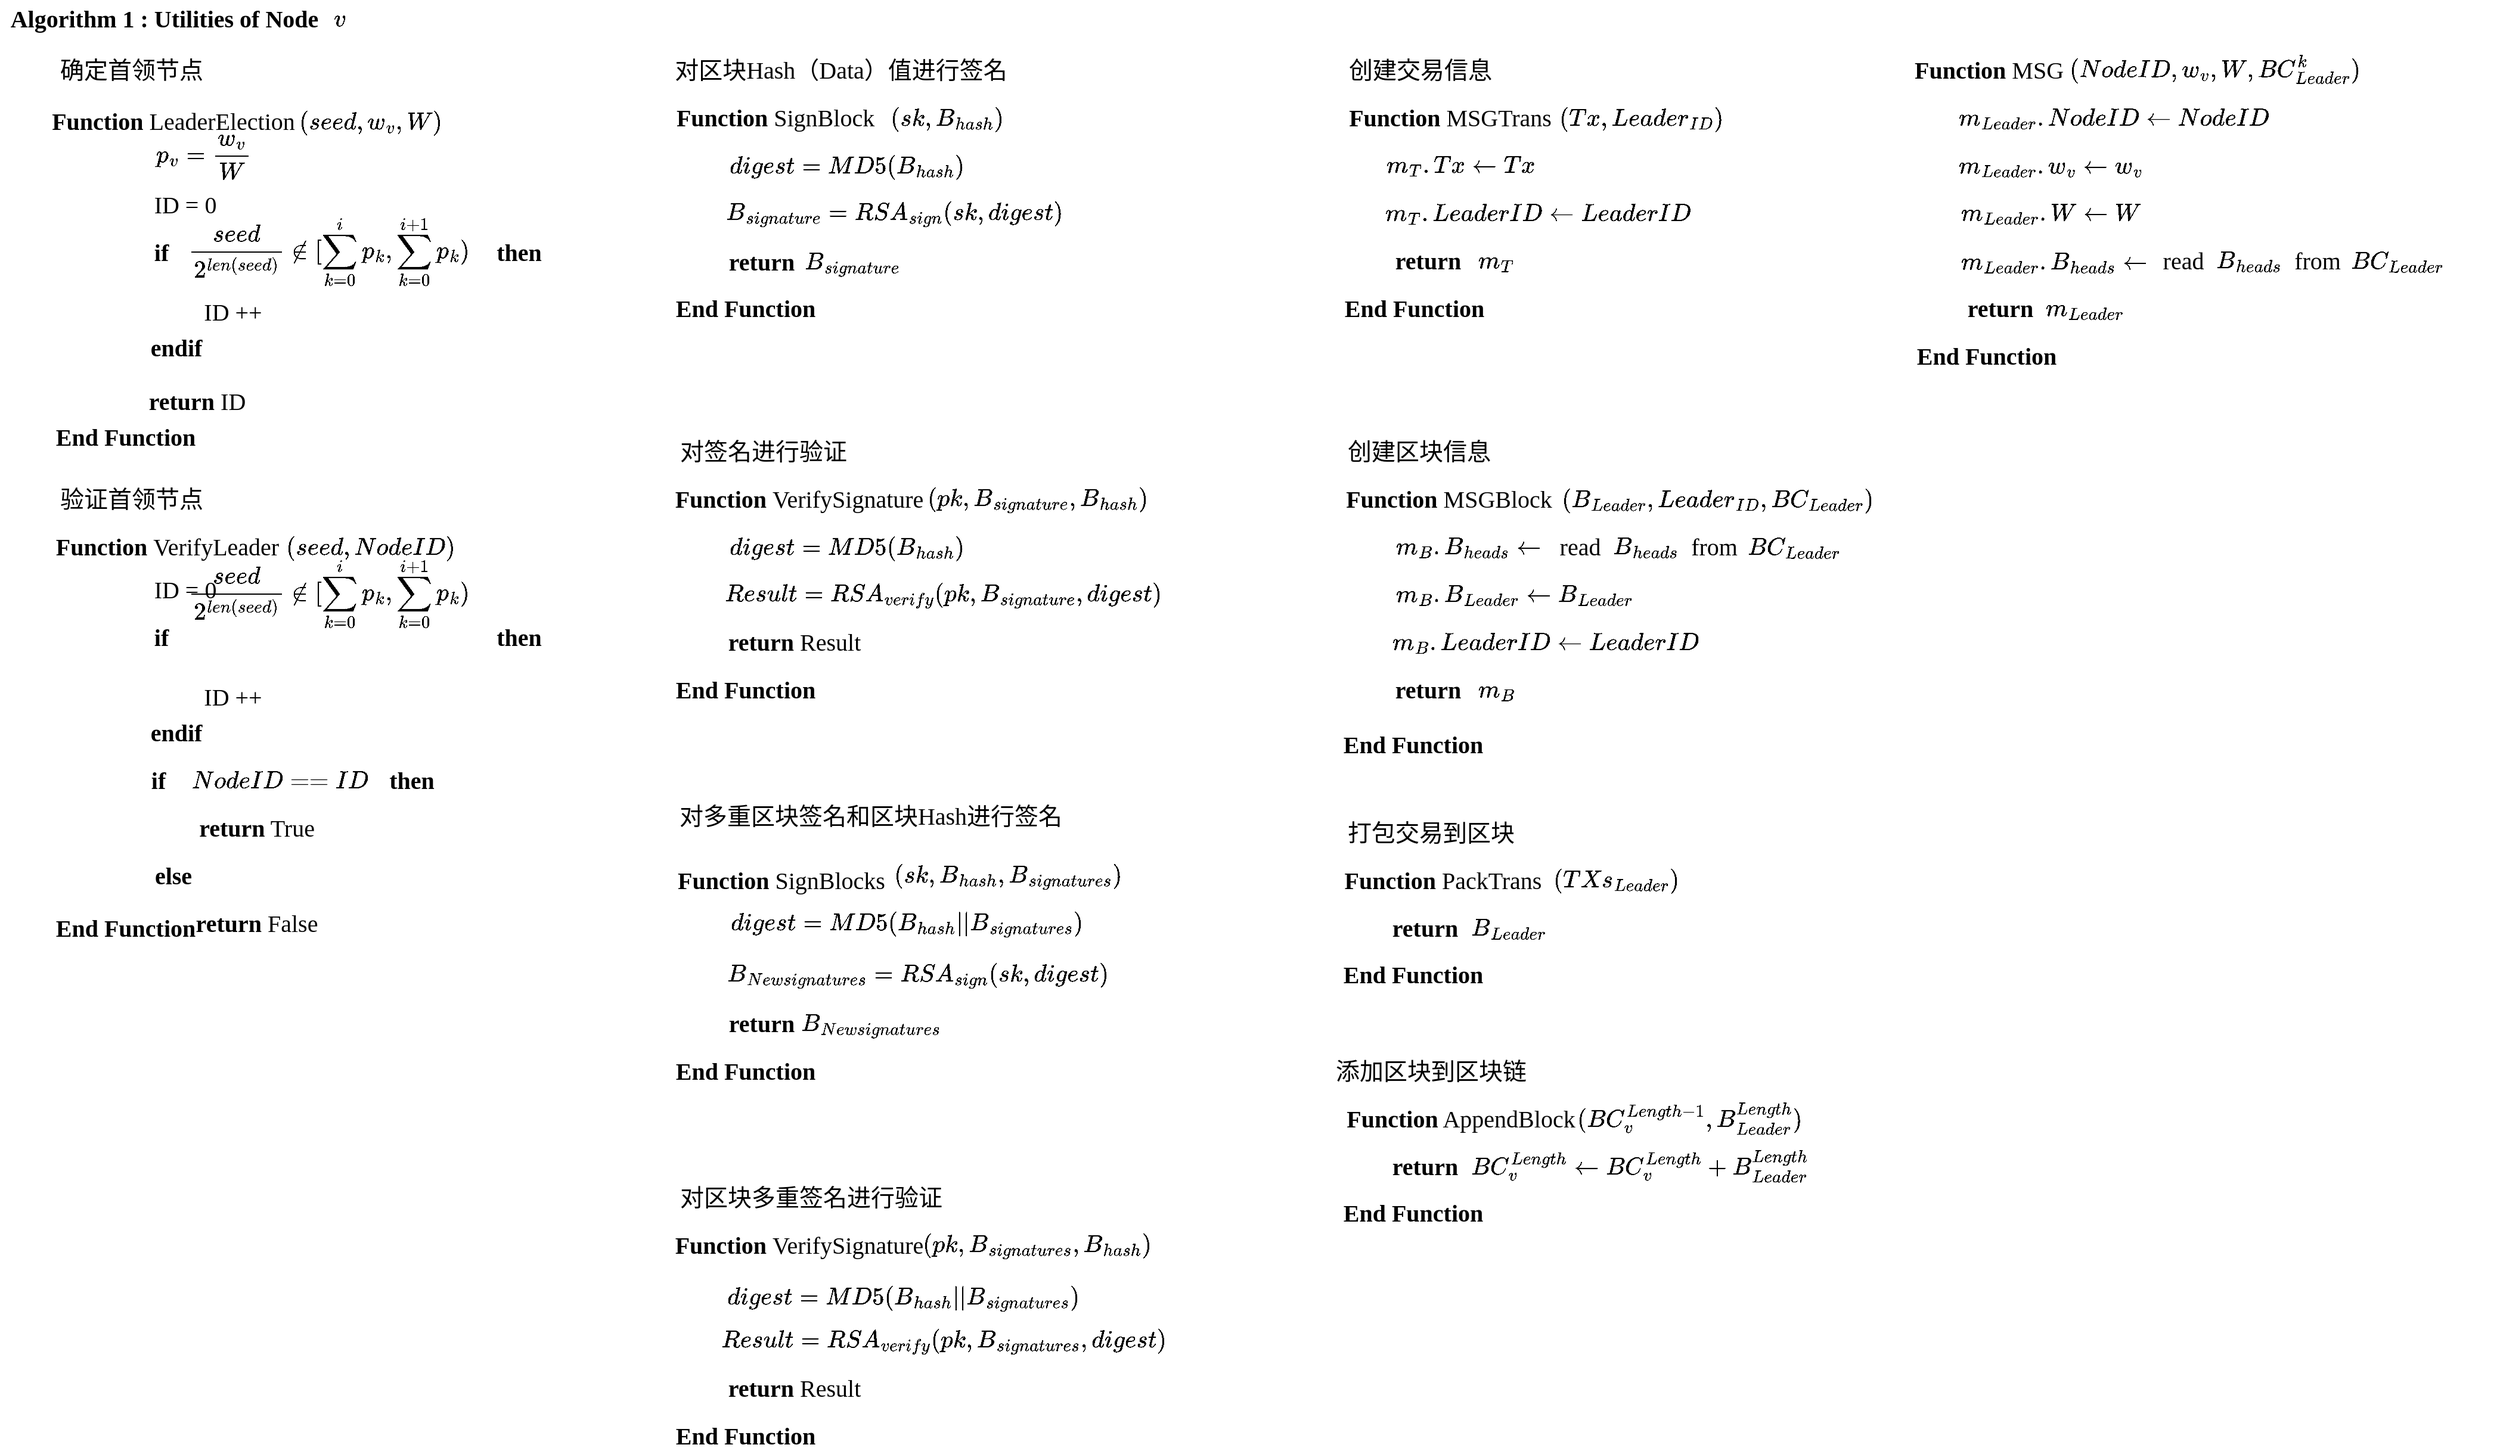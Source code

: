<mxfile version="16.1.2" type="device" pages="2"><diagram id="W86Jw4OZBmL9K9okB7dc" name="节点功能函数"><mxGraphModel dx="782" dy="531" grid="1" gridSize="10" guides="1" tooltips="1" connect="1" arrows="1" fold="1" page="0" pageScale="1" pageWidth="1169" pageHeight="827" math="1" shadow="0"><root><mxCell id="0"/><mxCell id="1" parent="0"/><mxCell id="SYN-QTLqjJ6f34hgENiF-3" value="" style="group" parent="1" vertex="1" connectable="0"><mxGeometry x="80" y="7" width="320" height="30" as="geometry"/></mxCell><mxCell id="SYN-QTLqjJ6f34hgENiF-1" value="&lt;font style=&quot;font-size: 20px&quot; face=&quot;Times New Roman&quot;&gt;&lt;b&gt;Algorithm 1 : Utilities of Node&amp;nbsp;&lt;/b&gt;&lt;/font&gt;" style="text;html=1;align=center;verticalAlign=middle;resizable=0;points=[];autosize=1;strokeColor=none;fillColor=none;" parent="SYN-QTLqjJ6f34hgENiF-3" vertex="1"><mxGeometry y="5" width="280" height="20" as="geometry"/></mxCell><mxCell id="SYN-QTLqjJ6f34hgENiF-2" value="&lt;font style=&quot;font-size: 20px&quot;&gt;&lt;b&gt;$$v$$&lt;/b&gt;&lt;/font&gt;" style="text;html=1;align=center;verticalAlign=middle;resizable=0;points=[];autosize=1;strokeColor=none;fillColor=none;fontSize=16;fontFamily=Times New Roman;" parent="SYN-QTLqjJ6f34hgENiF-3" vertex="1"><mxGeometry x="250" width="70" height="30" as="geometry"/></mxCell><mxCell id="SYN-QTLqjJ6f34hgENiF-15" value="" style="group" parent="1" vertex="1" connectable="0"><mxGeometry x="100" y="93" width="510" height="265" as="geometry"/></mxCell><mxCell id="SYN-QTLqjJ6f34hgENiF-4" value="&lt;b&gt;Function&lt;/b&gt; LeaderElection" style="text;html=1;align=center;verticalAlign=middle;resizable=0;points=[];autosize=1;strokeColor=none;fillColor=none;fontSize=20;fontFamily=Times New Roman;" parent="SYN-QTLqjJ6f34hgENiF-15" vertex="1"><mxGeometry x="15" width="220" height="30" as="geometry"/></mxCell><mxCell id="SYN-QTLqjJ6f34hgENiF-5" value="$$(seed, w_{v}, W)$$" style="text;html=1;align=center;verticalAlign=middle;resizable=0;points=[];autosize=1;strokeColor=none;fillColor=none;fontSize=20;fontFamily=Times New Roman;" parent="SYN-QTLqjJ6f34hgENiF-15" vertex="1"><mxGeometry x="190" width="200" height="30" as="geometry"/></mxCell><mxCell id="SYN-QTLqjJ6f34hgENiF-6" value="$$p_{v} = \frac{w_{v}}{W}$$" style="text;html=1;align=center;verticalAlign=middle;resizable=0;points=[];autosize=1;strokeColor=none;fillColor=none;fontSize=20;fontFamily=Times New Roman;" parent="SYN-QTLqjJ6f34hgENiF-15" vertex="1"><mxGeometry x="15" y="30" width="270" height="30" as="geometry"/></mxCell><mxCell id="SYN-QTLqjJ6f34hgENiF-7" value="ID = 0" style="text;html=1;align=center;verticalAlign=middle;resizable=0;points=[];autosize=1;strokeColor=none;fillColor=none;fontSize=20;fontFamily=Times New Roman;" parent="SYN-QTLqjJ6f34hgENiF-15" vertex="1"><mxGeometry x="100" y="70" width="70" height="30" as="geometry"/></mxCell><mxCell id="SYN-QTLqjJ6f34hgENiF-11" value="" style="group" parent="SYN-QTLqjJ6f34hgENiF-15" vertex="1" connectable="0"><mxGeometry y="100" width="510" height="90" as="geometry"/></mxCell><mxCell id="SYN-QTLqjJ6f34hgENiF-8" value="&lt;b&gt;if&amp;nbsp;&amp;nbsp;&lt;/b&gt;" style="text;html=1;align=center;verticalAlign=middle;resizable=0;points=[];autosize=1;strokeColor=none;fillColor=none;fontSize=20;fontFamily=Times New Roman;" parent="SYN-QTLqjJ6f34hgENiF-11" vertex="1"><mxGeometry x="100" y="10" width="40" height="30" as="geometry"/></mxCell><mxCell id="SYN-QTLqjJ6f34hgENiF-9" value="$$\frac{seed}{2^{len(seed)}}\notin [\sum_{k = 0}^{i}p_{k}&lt;br&gt;, \sum_{k = 0}^{i+1}p_{k})$$" style="text;html=1;align=center;verticalAlign=middle;resizable=0;points=[];autosize=1;strokeColor=none;fillColor=none;fontSize=20;fontFamily=Times New Roman;" parent="SYN-QTLqjJ6f34hgENiF-11" vertex="1"><mxGeometry width="510" height="50" as="geometry"/></mxCell><mxCell id="SYN-QTLqjJ6f34hgENiF-10" value="&lt;b&gt;then&lt;/b&gt;" style="text;html=1;align=center;verticalAlign=middle;resizable=0;points=[];autosize=1;strokeColor=none;fillColor=none;fontSize=20;fontFamily=Times New Roman;" parent="SYN-QTLqjJ6f34hgENiF-11" vertex="1"><mxGeometry x="390" y="10" width="50" height="30" as="geometry"/></mxCell><mxCell id="SYN-QTLqjJ6f34hgENiF-12" value="ID ++" style="text;html=1;align=center;verticalAlign=middle;resizable=0;points=[];autosize=1;strokeColor=none;fillColor=none;fontSize=20;fontFamily=Times New Roman;" parent="SYN-QTLqjJ6f34hgENiF-11" vertex="1"><mxGeometry x="145" y="60" width="60" height="30" as="geometry"/></mxCell><mxCell id="SYN-QTLqjJ6f34hgENiF-13" value="&lt;b&gt;endif&amp;nbsp;&lt;/b&gt;" style="text;html=1;align=center;verticalAlign=middle;resizable=0;points=[];autosize=1;strokeColor=none;fillColor=none;fontSize=20;fontFamily=Times New Roman;" parent="SYN-QTLqjJ6f34hgENiF-15" vertex="1"><mxGeometry x="100" y="190" width="60" height="30" as="geometry"/></mxCell><mxCell id="SYN-QTLqjJ6f34hgENiF-14" value="&lt;b&gt;return &lt;/b&gt;ID" style="text;html=1;align=center;verticalAlign=middle;resizable=0;points=[];autosize=1;strokeColor=none;fillColor=none;fontSize=20;fontFamily=Times New Roman;" parent="SYN-QTLqjJ6f34hgENiF-15" vertex="1"><mxGeometry x="95" y="235" width="100" height="30" as="geometry"/></mxCell><mxCell id="SYN-QTLqjJ6f34hgENiF-17" value="&lt;b&gt;Function&lt;/b&gt;&amp;nbsp;VerifyLeader" style="text;html=1;align=center;verticalAlign=middle;resizable=0;points=[];autosize=1;strokeColor=none;fillColor=none;fontSize=20;fontFamily=Times New Roman;" parent="1" vertex="1"><mxGeometry x="120" y="450" width="200" height="30" as="geometry"/></mxCell><mxCell id="SYN-QTLqjJ6f34hgENiF-18" value="$$(seed, NodeID)$$" style="text;html=1;align=center;verticalAlign=middle;resizable=0;points=[];autosize=1;strokeColor=none;fillColor=none;fontSize=20;fontFamily=Times New Roman;" parent="1" vertex="1"><mxGeometry x="300" y="450" width="180" height="30" as="geometry"/></mxCell><mxCell id="SYN-QTLqjJ6f34hgENiF-20" value="ID = 0" style="text;html=1;align=center;verticalAlign=middle;resizable=0;points=[];autosize=1;strokeColor=none;fillColor=none;fontSize=20;fontFamily=Times New Roman;" parent="1" vertex="1"><mxGeometry x="200" y="486" width="70" height="30" as="geometry"/></mxCell><mxCell id="SYN-QTLqjJ6f34hgENiF-21" value="" style="group" parent="1" vertex="1" connectable="0"><mxGeometry x="100" y="480" width="510" height="90" as="geometry"/></mxCell><mxCell id="SYN-QTLqjJ6f34hgENiF-22" value="&lt;b&gt;if&amp;nbsp;&amp;nbsp;&lt;/b&gt;" style="text;html=1;align=center;verticalAlign=middle;resizable=0;points=[];autosize=1;strokeColor=none;fillColor=none;fontSize=20;fontFamily=Times New Roman;" parent="SYN-QTLqjJ6f34hgENiF-21" vertex="1"><mxGeometry x="100" y="46" width="40" height="30" as="geometry"/></mxCell><mxCell id="SYN-QTLqjJ6f34hgENiF-23" value="$$\frac{seed}{2^{len(seed)}}\notin [\sum_{k = 0}^{i}p_{k}&lt;br&gt;, \sum_{k = 0}^{i+1}p_{k})$$" style="text;html=1;align=center;verticalAlign=middle;resizable=0;points=[];autosize=1;strokeColor=none;fillColor=none;fontSize=20;fontFamily=Times New Roman;" parent="SYN-QTLqjJ6f34hgENiF-21" vertex="1"><mxGeometry width="510" height="50" as="geometry"/></mxCell><mxCell id="SYN-QTLqjJ6f34hgENiF-24" value="&lt;b&gt;then&lt;/b&gt;" style="text;html=1;align=center;verticalAlign=middle;resizable=0;points=[];autosize=1;strokeColor=none;fillColor=none;fontSize=20;fontFamily=Times New Roman;" parent="SYN-QTLqjJ6f34hgENiF-21" vertex="1"><mxGeometry x="390" y="46" width="50" height="30" as="geometry"/></mxCell><mxCell id="SYN-QTLqjJ6f34hgENiF-25" value="ID ++" style="text;html=1;align=center;verticalAlign=middle;resizable=0;points=[];autosize=1;strokeColor=none;fillColor=none;fontSize=20;fontFamily=Times New Roman;" parent="SYN-QTLqjJ6f34hgENiF-21" vertex="1"><mxGeometry x="145" y="96" width="60" height="30" as="geometry"/></mxCell><mxCell id="SYN-QTLqjJ6f34hgENiF-26" value="&lt;b&gt;endif&amp;nbsp;&lt;/b&gt;" style="text;html=1;align=center;verticalAlign=middle;resizable=0;points=[];autosize=1;strokeColor=none;fillColor=none;fontSize=20;fontFamily=Times New Roman;" parent="1" vertex="1"><mxGeometry x="200" y="606" width="60" height="30" as="geometry"/></mxCell><mxCell id="SYN-QTLqjJ6f34hgENiF-27" value="&lt;b&gt;if&amp;nbsp;&lt;/b&gt;" style="text;html=1;align=center;verticalAlign=middle;resizable=0;points=[];autosize=1;strokeColor=none;fillColor=none;fontSize=20;fontFamily=Times New Roman;" parent="1" vertex="1"><mxGeometry x="200" y="646" width="30" height="30" as="geometry"/></mxCell><mxCell id="SYN-QTLqjJ6f34hgENiF-29" value="$$NodeID == ID$$" style="text;html=1;align=center;verticalAlign=middle;resizable=0;points=[];autosize=1;strokeColor=none;fillColor=none;fontSize=20;fontFamily=Times New Roman;" parent="1" vertex="1"><mxGeometry x="230" y="646" width="170" height="30" as="geometry"/></mxCell><mxCell id="SYN-QTLqjJ6f34hgENiF-30" value="&lt;b&gt;then&lt;/b&gt;" style="text;html=1;align=center;verticalAlign=middle;resizable=0;points=[];autosize=1;strokeColor=none;fillColor=none;fontSize=20;fontFamily=Times New Roman;" parent="1" vertex="1"><mxGeometry x="400" y="646" width="50" height="30" as="geometry"/></mxCell><mxCell id="SYN-QTLqjJ6f34hgENiF-31" value="&lt;b&gt;return&lt;/b&gt; True" style="text;html=1;align=center;verticalAlign=middle;resizable=0;points=[];autosize=1;strokeColor=none;fillColor=none;fontSize=20;fontFamily=Times New Roman;" parent="1" vertex="1"><mxGeometry x="240" y="686" width="110" height="30" as="geometry"/></mxCell><mxCell id="SYN-QTLqjJ6f34hgENiF-32" value="&lt;b&gt;else&lt;/b&gt;" style="text;html=1;align=center;verticalAlign=middle;resizable=0;points=[];autosize=1;strokeColor=none;fillColor=none;fontSize=20;fontFamily=Times New Roman;" parent="1" vertex="1"><mxGeometry x="200" y="726" width="50" height="30" as="geometry"/></mxCell><mxCell id="SYN-QTLqjJ6f34hgENiF-33" value="&lt;b&gt;return&lt;/b&gt;&amp;nbsp;False" style="text;html=1;align=center;verticalAlign=middle;resizable=0;points=[];autosize=1;strokeColor=none;fillColor=none;fontSize=20;fontFamily=Times New Roman;" parent="1" vertex="1"><mxGeometry x="235" y="766" width="120" height="30" as="geometry"/></mxCell><mxCell id="SYN-QTLqjJ6f34hgENiF-34" value="&lt;b&gt;End Function&lt;/b&gt;" style="text;html=1;align=center;verticalAlign=middle;resizable=0;points=[];autosize=1;strokeColor=none;fillColor=none;fontSize=20;fontFamily=Times New Roman;" parent="1" vertex="1"><mxGeometry x="120" y="358" width="130" height="30" as="geometry"/></mxCell><mxCell id="SYN-QTLqjJ6f34hgENiF-35" value="&lt;b&gt;End Function&lt;/b&gt;" style="text;html=1;align=center;verticalAlign=middle;resizable=0;points=[];autosize=1;strokeColor=none;fillColor=none;fontSize=20;fontFamily=Times New Roman;" parent="1" vertex="1"><mxGeometry x="120" y="770" width="130" height="30" as="geometry"/></mxCell><mxCell id="SYN-QTLqjJ6f34hgENiF-64" value="确定首领节点" style="text;html=1;align=center;verticalAlign=middle;resizable=0;points=[];autosize=1;strokeColor=none;fillColor=none;fontSize=20;fontFamily=Times New Roman;" parent="1" vertex="1"><mxGeometry x="120" y="50" width="140" height="30" as="geometry"/></mxCell><mxCell id="SYN-QTLqjJ6f34hgENiF-65" value="验证首领节点" style="text;html=1;align=center;verticalAlign=middle;resizable=0;points=[];autosize=1;strokeColor=none;fillColor=none;fontSize=20;fontFamily=Times New Roman;" parent="1" vertex="1"><mxGeometry x="120" y="410" width="140" height="30" as="geometry"/></mxCell><mxCell id="SYN-QTLqjJ6f34hgENiF-78" value="&lt;b&gt;End Function&lt;/b&gt;" style="text;html=1;align=center;verticalAlign=middle;resizable=0;points=[];autosize=1;strokeColor=none;fillColor=none;fontSize=20;fontFamily=Times New Roman;" parent="1" vertex="1"><mxGeometry x="1200" y="616" width="130" height="30" as="geometry"/></mxCell><mxCell id="SYN-QTLqjJ6f34hgENiF-79" value="&lt;b&gt;Function&lt;/b&gt; MSGBlock" style="text;html=1;align=center;verticalAlign=middle;resizable=0;points=[];autosize=1;strokeColor=none;fillColor=none;fontSize=20;fontFamily=Times New Roman;" parent="1" vertex="1"><mxGeometry x="1200" y="410" width="190" height="30" as="geometry"/></mxCell><mxCell id="SYN-QTLqjJ6f34hgENiF-80" value="$$(B_{Leader}, Leader_{ID}, BC_{Leader})$$" style="text;html=1;align=center;verticalAlign=middle;resizable=0;points=[];autosize=1;strokeColor=none;fillColor=none;fontSize=20;fontFamily=Times New Roman;" parent="1" vertex="1"><mxGeometry x="1320" y="410" width="400" height="30" as="geometry"/></mxCell><mxCell id="SYN-QTLqjJ6f34hgENiF-83" value="$$m_{B}.B_{heads} \leftarrow $$" style="text;html=1;align=center;verticalAlign=middle;resizable=0;points=[];autosize=1;strokeColor=none;fillColor=none;fontSize=20;fontFamily=Times New Roman;" parent="1" vertex="1"><mxGeometry x="1161" y="450" width="300" height="30" as="geometry"/></mxCell><mxCell id="SYN-QTLqjJ6f34hgENiF-84" value="创建区块信息" style="text;html=1;align=center;verticalAlign=middle;resizable=0;points=[];autosize=1;strokeColor=none;fillColor=none;fontSize=20;fontFamily=Times New Roman;" parent="1" vertex="1"><mxGeometry x="1200" y="370" width="140" height="30" as="geometry"/></mxCell><mxCell id="SYN-QTLqjJ6f34hgENiF-89" value="" style="group" parent="1" vertex="1" connectable="0"><mxGeometry x="1380" y="450" width="290" height="30" as="geometry"/></mxCell><mxCell id="SYN-QTLqjJ6f34hgENiF-85" value="read&amp;nbsp;&amp;nbsp;" style="text;html=1;align=center;verticalAlign=middle;resizable=0;points=[];autosize=1;strokeColor=none;fillColor=none;fontSize=20;fontFamily=Times New Roman;" parent="SYN-QTLqjJ6f34hgENiF-89" vertex="1"><mxGeometry width="60" height="30" as="geometry"/></mxCell><mxCell id="SYN-QTLqjJ6f34hgENiF-86" value="$$B_{heads}$$" style="text;html=1;align=center;verticalAlign=middle;resizable=0;points=[];autosize=1;strokeColor=none;fillColor=none;fontSize=20;fontFamily=Times New Roman;" parent="SYN-QTLqjJ6f34hgENiF-89" vertex="1"><mxGeometry x="10" width="140" height="30" as="geometry"/></mxCell><mxCell id="SYN-QTLqjJ6f34hgENiF-87" value="from&amp;nbsp;" style="text;html=1;align=center;verticalAlign=middle;resizable=0;points=[];autosize=1;strokeColor=none;fillColor=none;fontSize=20;fontFamily=Times New Roman;" parent="SYN-QTLqjJ6f34hgENiF-89" vertex="1"><mxGeometry x="110" width="60" height="30" as="geometry"/></mxCell><mxCell id="SYN-QTLqjJ6f34hgENiF-88" value="$$BC_{Leader}$$" style="text;html=1;align=center;verticalAlign=middle;resizable=0;points=[];autosize=1;strokeColor=none;fillColor=none;fontSize=20;fontFamily=Times New Roman;" parent="SYN-QTLqjJ6f34hgENiF-89" vertex="1"><mxGeometry x="120" width="170" height="30" as="geometry"/></mxCell><mxCell id="SYN-QTLqjJ6f34hgENiF-90" value="$$m_{B}.B_{Leader} \leftarrow B_{Leader}$$" style="text;html=1;align=center;verticalAlign=middle;resizable=0;points=[];autosize=1;strokeColor=none;fillColor=none;fontSize=20;fontFamily=Times New Roman;" parent="1" vertex="1"><mxGeometry x="1150" y="490" width="400" height="30" as="geometry"/></mxCell><mxCell id="SYN-QTLqjJ6f34hgENiF-91" value="" style="group" parent="1" vertex="1" connectable="0"><mxGeometry x="1240" y="570" width="150" height="30" as="geometry"/></mxCell><mxCell id="SYN-QTLqjJ6f34hgENiF-81" value="&lt;b&gt;return&amp;nbsp;&lt;/b&gt;" style="text;html=1;align=center;verticalAlign=middle;resizable=0;points=[];autosize=1;strokeColor=none;fillColor=none;fontSize=20;fontFamily=Times New Roman;" parent="SYN-QTLqjJ6f34hgENiF-91" vertex="1"><mxGeometry width="80" height="30" as="geometry"/></mxCell><mxCell id="SYN-QTLqjJ6f34hgENiF-82" value="$$m_{B}$$" style="text;html=1;align=center;verticalAlign=middle;resizable=0;points=[];autosize=1;strokeColor=none;fillColor=none;fontSize=20;fontFamily=Times New Roman;" parent="SYN-QTLqjJ6f34hgENiF-91" vertex="1"><mxGeometry x="40" width="110" height="30" as="geometry"/></mxCell><mxCell id="SYN-QTLqjJ6f34hgENiF-92" value="$$m_{B}. LeaderID \leftarrow LeaderID$$" style="text;html=1;align=center;verticalAlign=middle;resizable=0;points=[];autosize=1;strokeColor=none;fillColor=none;fontSize=20;fontFamily=Times New Roman;" parent="1" vertex="1"><mxGeometry x="1191" y="530" width="370" height="30" as="geometry"/></mxCell><mxCell id="SYN-QTLqjJ6f34hgENiF-93" value="" style="group" parent="1" vertex="1" connectable="0"><mxGeometry x="640" y="50" width="460" height="550" as="geometry"/></mxCell><mxCell id="SYN-QTLqjJ6f34hgENiF-51" value="" style="group" parent="SYN-QTLqjJ6f34hgENiF-93" vertex="1" connectable="0"><mxGeometry y="40" width="380" height="190" as="geometry"/></mxCell><mxCell id="SYN-QTLqjJ6f34hgENiF-40" value="$$B_{signature} = RSA_{sign}(sk, digest)$$" style="text;html=1;align=center;verticalAlign=middle;resizable=0;points=[];autosize=1;strokeColor=none;fillColor=none;fontSize=20;fontFamily=Times New Roman;" parent="SYN-QTLqjJ6f34hgENiF-51" vertex="1"><mxGeometry y="80" width="380" height="30" as="geometry"/></mxCell><mxCell id="SYN-QTLqjJ6f34hgENiF-66" value="" style="group" parent="SYN-QTLqjJ6f34hgENiF-51" vertex="1" connectable="0"><mxGeometry width="324" height="190" as="geometry"/></mxCell><mxCell id="SYN-QTLqjJ6f34hgENiF-48" value="&lt;b&gt;End Function&lt;/b&gt;" style="text;html=1;align=center;verticalAlign=middle;resizable=0;points=[];autosize=1;strokeColor=none;fillColor=none;fontSize=20;fontFamily=Times New Roman;" parent="SYN-QTLqjJ6f34hgENiF-66" vertex="1"><mxGeometry y="160" width="130" height="30" as="geometry"/></mxCell><mxCell id="SYN-QTLqjJ6f34hgENiF-37" value="&lt;b&gt;Function&lt;/b&gt; SignBlock" style="text;html=1;align=center;verticalAlign=middle;resizable=0;points=[];autosize=1;strokeColor=none;fillColor=none;fontSize=20;fontFamily=Times New Roman;" parent="SYN-QTLqjJ6f34hgENiF-66" vertex="1"><mxGeometry width="180" height="30" as="geometry"/></mxCell><mxCell id="SYN-QTLqjJ6f34hgENiF-38" value="$$(sk, B_{hash})$$" style="text;html=1;align=center;verticalAlign=middle;resizable=0;points=[];autosize=1;strokeColor=none;fillColor=none;fontSize=20;fontFamily=Times New Roman;" parent="SYN-QTLqjJ6f34hgENiF-66" vertex="1"><mxGeometry x="144" width="180" height="30" as="geometry"/></mxCell><mxCell id="SYN-QTLqjJ6f34hgENiF-39" value="$$digest = MD5(B_{hash})$$" style="text;html=1;align=center;verticalAlign=middle;resizable=0;points=[];autosize=1;strokeColor=none;fillColor=none;fontSize=20;fontFamily=Times New Roman;" parent="SYN-QTLqjJ6f34hgENiF-66" vertex="1"><mxGeometry x="20" y="40" width="260" height="30" as="geometry"/></mxCell><mxCell id="SYN-QTLqjJ6f34hgENiF-47" value="&lt;b&gt;return&amp;nbsp;&lt;/b&gt;" style="text;html=1;align=center;verticalAlign=middle;resizable=0;points=[];autosize=1;strokeColor=none;fillColor=none;fontSize=20;fontFamily=Times New Roman;" parent="SYN-QTLqjJ6f34hgENiF-66" vertex="1"><mxGeometry x="41" y="120.5" width="80" height="30" as="geometry"/></mxCell><mxCell id="SYN-QTLqjJ6f34hgENiF-50" value="$$B_{signature}$$" style="text;html=1;align=center;verticalAlign=middle;resizable=0;points=[];autosize=1;strokeColor=none;fillColor=none;fontSize=20;fontFamily=Times New Roman;" parent="SYN-QTLqjJ6f34hgENiF-66" vertex="1"><mxGeometry x="70" y="120.5" width="170" height="30" as="geometry"/></mxCell><mxCell id="SYN-QTLqjJ6f34hgENiF-55" value="$$(pk, B_{signature}, B_{hash})$$" style="text;html=1;align=center;verticalAlign=middle;resizable=0;points=[];autosize=1;strokeColor=none;fillColor=none;fontSize=20;fontFamily=Times New Roman;" parent="SYN-QTLqjJ6f34hgENiF-93" vertex="1"><mxGeometry x="160" y="360" width="300" height="30" as="geometry"/></mxCell><mxCell id="SYN-QTLqjJ6f34hgENiF-61" value="" style="group" parent="SYN-QTLqjJ6f34hgENiF-93" vertex="1" connectable="0"><mxGeometry y="360" width="421" height="190" as="geometry"/></mxCell><mxCell id="SYN-QTLqjJ6f34hgENiF-53" value="&lt;b&gt;End Function&lt;/b&gt;" style="text;html=1;align=center;verticalAlign=middle;resizable=0;points=[];autosize=1;strokeColor=none;fillColor=none;fontSize=20;fontFamily=Times New Roman;" parent="SYN-QTLqjJ6f34hgENiF-61" vertex="1"><mxGeometry y="160" width="130" height="30" as="geometry"/></mxCell><mxCell id="SYN-QTLqjJ6f34hgENiF-54" value="&lt;b&gt;Function&lt;/b&gt;&amp;nbsp;VerifySignature" style="text;html=1;align=center;verticalAlign=middle;resizable=0;points=[];autosize=1;strokeColor=none;fillColor=none;fontSize=20;fontFamily=Times New Roman;" parent="SYN-QTLqjJ6f34hgENiF-61" vertex="1"><mxGeometry width="220" height="30" as="geometry"/></mxCell><mxCell id="SYN-QTLqjJ6f34hgENiF-56" value="$$digest = MD5(B_{hash})$$" style="text;html=1;align=center;verticalAlign=middle;resizable=0;points=[];autosize=1;strokeColor=none;fillColor=none;fontSize=20;fontFamily=Times New Roman;" parent="SYN-QTLqjJ6f34hgENiF-61" vertex="1"><mxGeometry x="20" y="40" width="260" height="30" as="geometry"/></mxCell><mxCell id="SYN-QTLqjJ6f34hgENiF-57" value="$$Result = RSA_{verify}(pk,B_{signature},&amp;nbsp;&lt;br&gt;digest)$$" style="text;html=1;align=center;verticalAlign=middle;resizable=0;points=[];autosize=1;strokeColor=none;fillColor=none;fontSize=20;fontFamily=Times New Roman;" parent="SYN-QTLqjJ6f34hgENiF-61" vertex="1"><mxGeometry x="41" y="70" width="380" height="50" as="geometry"/></mxCell><mxCell id="SYN-QTLqjJ6f34hgENiF-58" value="&lt;b&gt;return &lt;/b&gt;Result" style="text;html=1;align=center;verticalAlign=middle;resizable=0;points=[];autosize=1;strokeColor=none;fillColor=none;fontSize=20;fontFamily=Times New Roman;" parent="SYN-QTLqjJ6f34hgENiF-61" vertex="1"><mxGeometry x="41" y="120" width="130" height="30" as="geometry"/></mxCell><mxCell id="SYN-QTLqjJ6f34hgENiF-62" value="对区块Hash（Data）值进行签名" style="text;html=1;align=center;verticalAlign=middle;resizable=0;points=[];autosize=1;strokeColor=none;fillColor=none;fontSize=20;fontFamily=Times New Roman;" parent="SYN-QTLqjJ6f34hgENiF-93" vertex="1"><mxGeometry width="290" height="30" as="geometry"/></mxCell><mxCell id="SYN-QTLqjJ6f34hgENiF-63" value="对签名进行验证" style="text;html=1;align=center;verticalAlign=middle;resizable=0;points=[];autosize=1;strokeColor=none;fillColor=none;fontSize=20;fontFamily=Times New Roman;" parent="SYN-QTLqjJ6f34hgENiF-93" vertex="1"><mxGeometry y="320" width="160" height="30" as="geometry"/></mxCell><mxCell id="SYN-QTLqjJ6f34hgENiF-104" value="$$(pk, B_{signatures}, B_{hash})$$" style="text;html=1;align=center;verticalAlign=middle;resizable=0;points=[];autosize=1;strokeColor=none;fillColor=none;fontSize=20;fontFamily=Times New Roman;" parent="1" vertex="1"><mxGeometry x="795" y="1036" width="310" height="30" as="geometry"/></mxCell><mxCell id="SYN-QTLqjJ6f34hgENiF-105" value="" style="group" parent="1" vertex="1" connectable="0"><mxGeometry x="640" y="1036" width="426" height="190" as="geometry"/></mxCell><mxCell id="SYN-QTLqjJ6f34hgENiF-106" value="&lt;b&gt;End Function&lt;/b&gt;" style="text;html=1;align=center;verticalAlign=middle;resizable=0;points=[];autosize=1;strokeColor=none;fillColor=none;fontSize=20;fontFamily=Times New Roman;" parent="SYN-QTLqjJ6f34hgENiF-105" vertex="1"><mxGeometry y="160" width="130" height="30" as="geometry"/></mxCell><mxCell id="SYN-QTLqjJ6f34hgENiF-107" value="&lt;b&gt;Function&lt;/b&gt;&amp;nbsp;VerifySignature" style="text;html=1;align=center;verticalAlign=middle;resizable=0;points=[];autosize=1;strokeColor=none;fillColor=none;fontSize=20;fontFamily=Times New Roman;" parent="SYN-QTLqjJ6f34hgENiF-105" vertex="1"><mxGeometry width="220" height="30" as="geometry"/></mxCell><mxCell id="SYN-QTLqjJ6f34hgENiF-109" value="$$Result = RSA_{verify}(pk,B_{signatures},&amp;nbsp;&lt;br&gt;digest)$$" style="text;html=1;align=center;verticalAlign=middle;resizable=0;points=[];autosize=1;strokeColor=none;fillColor=none;fontSize=20;fontFamily=Times New Roman;" parent="SYN-QTLqjJ6f34hgENiF-105" vertex="1"><mxGeometry x="36" y="70" width="390" height="50" as="geometry"/></mxCell><mxCell id="SYN-QTLqjJ6f34hgENiF-110" value="&lt;b&gt;return &lt;/b&gt;Result" style="text;html=1;align=center;verticalAlign=middle;resizable=0;points=[];autosize=1;strokeColor=none;fillColor=none;fontSize=20;fontFamily=Times New Roman;" parent="SYN-QTLqjJ6f34hgENiF-105" vertex="1"><mxGeometry x="41" y="120" width="130" height="30" as="geometry"/></mxCell><mxCell id="SYN-QTLqjJ6f34hgENiF-113" value="$$digest = MD5(B_{hash} || B_{signatures})$$" style="text;html=1;align=center;verticalAlign=middle;resizable=0;points=[];autosize=1;strokeColor=none;fillColor=none;fontSize=20;fontFamily=Times New Roman;" parent="SYN-QTLqjJ6f34hgENiF-105" vertex="1"><mxGeometry x="-3" y="44" width="400" height="30" as="geometry"/></mxCell><mxCell id="SYN-QTLqjJ6f34hgENiF-111" value="对多重区块签名和区块Hash进行签名" style="text;html=1;align=center;verticalAlign=middle;resizable=0;points=[];autosize=1;strokeColor=none;fillColor=none;fontSize=20;fontFamily=Times New Roman;" parent="1" vertex="1"><mxGeometry x="640" y="676" width="340" height="30" as="geometry"/></mxCell><mxCell id="SYN-QTLqjJ6f34hgENiF-112" value="对区块多重签名进行验证" style="text;html=1;align=center;verticalAlign=middle;resizable=0;points=[];autosize=1;strokeColor=none;fillColor=none;fontSize=20;fontFamily=Times New Roman;" parent="1" vertex="1"><mxGeometry x="640" y="996" width="240" height="30" as="geometry"/></mxCell><mxCell id="SYN-QTLqjJ6f34hgENiF-96" value="$$B_{Newsignatures} = RSA_{sign}(sk, digest)$$" style="text;html=1;align=center;verticalAlign=middle;resizable=0;points=[];autosize=1;strokeColor=none;fillColor=none;fontSize=20;fontFamily=Times New Roman;" parent="1" vertex="1"><mxGeometry x="635" y="808.5" width="430" height="30" as="geometry"/></mxCell><mxCell id="SYN-QTLqjJ6f34hgENiF-98" value="&lt;b&gt;End Function&lt;/b&gt;" style="text;html=1;align=center;verticalAlign=middle;resizable=0;points=[];autosize=1;strokeColor=none;fillColor=none;fontSize=20;fontFamily=Times New Roman;" parent="1" vertex="1"><mxGeometry x="640" y="890" width="130" height="30" as="geometry"/></mxCell><mxCell id="SYN-QTLqjJ6f34hgENiF-99" value="&lt;b&gt;Function&lt;/b&gt; SignBlocks" style="text;html=1;align=center;verticalAlign=middle;resizable=0;points=[];autosize=1;strokeColor=none;fillColor=none;fontSize=20;fontFamily=Times New Roman;" parent="1" vertex="1"><mxGeometry x="640" y="730" width="190" height="30" as="geometry"/></mxCell><mxCell id="SYN-QTLqjJ6f34hgENiF-100" value="$$(sk, B_{hash}, B_{signatures})$$" style="text;html=1;align=center;verticalAlign=middle;resizable=0;points=[];autosize=1;strokeColor=none;fillColor=none;fontSize=20;fontFamily=Times New Roman;" parent="1" vertex="1"><mxGeometry x="770" y="726" width="310" height="30" as="geometry"/></mxCell><mxCell id="SYN-QTLqjJ6f34hgENiF-101" value="$$digest = MD5(B_{hash} || B_{signatures})$$" style="text;html=1;align=center;verticalAlign=middle;resizable=0;points=[];autosize=1;strokeColor=none;fillColor=none;fontSize=20;fontFamily=Times New Roman;" parent="1" vertex="1"><mxGeometry x="640" y="766" width="400" height="30" as="geometry"/></mxCell><mxCell id="SYN-QTLqjJ6f34hgENiF-102" value="&lt;b&gt;return&amp;nbsp;&lt;/b&gt;" style="text;html=1;align=center;verticalAlign=middle;resizable=0;points=[];autosize=1;strokeColor=none;fillColor=none;fontSize=20;fontFamily=Times New Roman;" parent="1" vertex="1"><mxGeometry x="681" y="849.5" width="80" height="30" as="geometry"/></mxCell><mxCell id="SYN-QTLqjJ6f34hgENiF-103" value="$$B_{Newsignatures}$$" style="text;html=1;align=center;verticalAlign=middle;resizable=0;points=[];autosize=1;strokeColor=none;fillColor=none;fontSize=20;fontFamily=Times New Roman;" parent="1" vertex="1"><mxGeometry x="700" y="849.5" width="220" height="30" as="geometry"/></mxCell><mxCell id="SYN-QTLqjJ6f34hgENiF-116" value="" style="group" parent="1" vertex="1" connectable="0"><mxGeometry x="1180" y="50" width="381" height="230" as="geometry"/></mxCell><mxCell id="SYN-QTLqjJ6f34hgENiF-71" value="$$m_{T}. LeaderID \leftarrow LeaderID$$" style="text;html=1;align=center;verticalAlign=middle;resizable=0;points=[];autosize=1;strokeColor=none;fillColor=none;fontSize=20;fontFamily=Times New Roman;" parent="SYN-QTLqjJ6f34hgENiF-116" vertex="1"><mxGeometry x="10" y="120" width="360" height="30" as="geometry"/></mxCell><mxCell id="SYN-QTLqjJ6f34hgENiF-68" value="&lt;b&gt;End Function&lt;/b&gt;" style="text;html=1;align=center;verticalAlign=middle;resizable=0;points=[];autosize=1;strokeColor=none;fillColor=none;fontSize=20;fontFamily=Times New Roman;" parent="SYN-QTLqjJ6f34hgENiF-116" vertex="1"><mxGeometry x="21" y="200" width="130" height="30" as="geometry"/></mxCell><mxCell id="SYN-QTLqjJ6f34hgENiF-69" value="&lt;b&gt;Function&lt;/b&gt; MSGTrans" style="text;html=1;align=center;verticalAlign=middle;resizable=0;points=[];autosize=1;strokeColor=none;fillColor=none;fontSize=20;fontFamily=Times New Roman;" parent="SYN-QTLqjJ6f34hgENiF-116" vertex="1"><mxGeometry x="21" y="40" width="190" height="30" as="geometry"/></mxCell><mxCell id="SYN-QTLqjJ6f34hgENiF-70" value="$$(Tx, Leader_{ID})$$" style="text;html=1;align=center;verticalAlign=middle;resizable=0;points=[];autosize=1;strokeColor=none;fillColor=none;fontSize=20;fontFamily=Times New Roman;" parent="SYN-QTLqjJ6f34hgENiF-116" vertex="1"><mxGeometry x="171" y="40" width="210" height="30" as="geometry"/></mxCell><mxCell id="SYN-QTLqjJ6f34hgENiF-72" value="&lt;b&gt;return&amp;nbsp;&lt;/b&gt;" style="text;html=1;align=center;verticalAlign=middle;resizable=0;points=[];autosize=1;strokeColor=none;fillColor=none;fontSize=20;fontFamily=Times New Roman;" parent="SYN-QTLqjJ6f34hgENiF-116" vertex="1"><mxGeometry x="60" y="160" width="80" height="30" as="geometry"/></mxCell><mxCell id="SYN-QTLqjJ6f34hgENiF-73" value="$$m_{T}$$" style="text;html=1;align=center;verticalAlign=middle;resizable=0;points=[];autosize=1;strokeColor=none;fillColor=none;fontSize=20;fontFamily=Times New Roman;" parent="SYN-QTLqjJ6f34hgENiF-116" vertex="1"><mxGeometry x="100" y="160" width="110" height="30" as="geometry"/></mxCell><mxCell id="SYN-QTLqjJ6f34hgENiF-74" value="$$m_{T}.Tx \leftarrow Tx$$" style="text;html=1;align=center;verticalAlign=middle;resizable=0;points=[];autosize=1;strokeColor=none;fillColor=none;fontSize=20;fontFamily=Times New Roman;" parent="SYN-QTLqjJ6f34hgENiF-116" vertex="1"><mxGeometry y="80" width="250" height="30" as="geometry"/></mxCell><mxCell id="SYN-QTLqjJ6f34hgENiF-75" value="创建交易信息" style="text;html=1;align=center;verticalAlign=middle;resizable=0;points=[];autosize=1;strokeColor=none;fillColor=none;fontSize=20;fontFamily=Times New Roman;" parent="SYN-QTLqjJ6f34hgENiF-116" vertex="1"><mxGeometry x="21" width="140" height="30" as="geometry"/></mxCell><mxCell id="SYN-QTLqjJ6f34hgENiF-121" value="" style="group" parent="1" vertex="1" connectable="0"><mxGeometry x="1200" y="690" width="330" height="148.5" as="geometry"/></mxCell><mxCell id="SYN-QTLqjJ6f34hgENiF-114" value="打包交易到区块" style="text;html=1;align=center;verticalAlign=middle;resizable=0;points=[];autosize=1;strokeColor=none;fillColor=none;fontSize=20;fontFamily=Times New Roman;" parent="SYN-QTLqjJ6f34hgENiF-121" vertex="1"><mxGeometry width="160" height="30" as="geometry"/></mxCell><mxCell id="SYN-QTLqjJ6f34hgENiF-115" value="&lt;b&gt;Function&lt;/b&gt; PackTrans" style="text;html=1;align=center;verticalAlign=middle;resizable=0;points=[];autosize=1;strokeColor=none;fillColor=none;fontSize=20;fontFamily=Times New Roman;" parent="SYN-QTLqjJ6f34hgENiF-121" vertex="1"><mxGeometry y="40" width="180" height="30" as="geometry"/></mxCell><mxCell id="SYN-QTLqjJ6f34hgENiF-117" value="$$(TXs_{Leader})$$" style="text;html=1;align=center;verticalAlign=middle;resizable=0;points=[];autosize=1;strokeColor=none;fillColor=none;fontSize=20;fontFamily=Times New Roman;" parent="SYN-QTLqjJ6f34hgENiF-121" vertex="1"><mxGeometry x="140" y="39" width="190" height="30" as="geometry"/></mxCell><mxCell id="SYN-QTLqjJ6f34hgENiF-118" value="&lt;b&gt;End Function&lt;/b&gt;" style="text;html=1;align=center;verticalAlign=middle;resizable=0;points=[];autosize=1;strokeColor=none;fillColor=none;fontSize=20;fontFamily=Times New Roman;" parent="SYN-QTLqjJ6f34hgENiF-121" vertex="1"><mxGeometry y="118.5" width="130" height="30" as="geometry"/></mxCell><mxCell id="SYN-QTLqjJ6f34hgENiF-119" value="&lt;b&gt;return&lt;/b&gt;" style="text;html=1;align=center;verticalAlign=middle;resizable=0;points=[];autosize=1;strokeColor=none;fillColor=none;fontSize=20;fontFamily=Times New Roman;" parent="SYN-QTLqjJ6f34hgENiF-121" vertex="1"><mxGeometry x="40" y="80" width="70" height="30" as="geometry"/></mxCell><mxCell id="SYN-QTLqjJ6f34hgENiF-120" value="$$B_{Leader}$$" style="text;html=1;align=center;verticalAlign=middle;resizable=0;points=[];autosize=1;strokeColor=none;fillColor=none;fontSize=20;fontFamily=Times New Roman;" parent="SYN-QTLqjJ6f34hgENiF-121" vertex="1"><mxGeometry x="70" y="80" width="150" height="30" as="geometry"/></mxCell><mxCell id="SYN-QTLqjJ6f34hgENiF-123" value="添加区块到区块链" style="text;html=1;align=center;verticalAlign=middle;resizable=0;points=[];autosize=1;strokeColor=none;fillColor=none;fontSize=20;fontFamily=Times New Roman;" parent="1" vertex="1"><mxGeometry x="1190" y="890" width="180" height="30" as="geometry"/></mxCell><mxCell id="SYN-QTLqjJ6f34hgENiF-124" value="&lt;b&gt;Function&lt;/b&gt; AppendBlock" style="text;html=1;align=center;verticalAlign=middle;resizable=0;points=[];autosize=1;strokeColor=none;fillColor=none;fontSize=20;fontFamily=Times New Roman;" parent="1" vertex="1"><mxGeometry x="1200" y="930" width="210" height="30" as="geometry"/></mxCell><mxCell id="SYN-QTLqjJ6f34hgENiF-125" value="$$(BC_{v}^{Length - 1}, B_{Leader}^{Length}&lt;br&gt;)$$" style="text;html=1;align=center;verticalAlign=middle;resizable=0;points=[];autosize=1;strokeColor=none;fillColor=none;fontSize=20;fontFamily=Times New Roman;" parent="1" vertex="1"><mxGeometry x="1292" y="920" width="410" height="50" as="geometry"/></mxCell><mxCell id="SYN-QTLqjJ6f34hgENiF-126" value="&lt;b&gt;End Function&lt;/b&gt;" style="text;html=1;align=center;verticalAlign=middle;resizable=0;points=[];autosize=1;strokeColor=none;fillColor=none;fontSize=20;fontFamily=Times New Roman;" parent="1" vertex="1"><mxGeometry x="1200" y="1008.5" width="130" height="30" as="geometry"/></mxCell><mxCell id="SYN-QTLqjJ6f34hgENiF-127" value="&lt;b&gt;return&lt;/b&gt;" style="text;html=1;align=center;verticalAlign=middle;resizable=0;points=[];autosize=1;strokeColor=none;fillColor=none;fontSize=20;fontFamily=Times New Roman;" parent="1" vertex="1"><mxGeometry x="1240" y="970" width="70" height="30" as="geometry"/></mxCell><mxCell id="SYN-QTLqjJ6f34hgENiF-128" value="$$BC_{v}^{Length} \leftarrow BC_{v}^{Length} + B_{Leader}^{Length}$$" style="text;html=1;align=center;verticalAlign=middle;resizable=0;points=[];autosize=1;strokeColor=none;fillColor=none;fontSize=20;fontFamily=Times New Roman;" parent="1" vertex="1"><mxGeometry x="1130" y="970" width="650" height="30" as="geometry"/></mxCell><mxCell id="QZPMubyHx4if3KaTSxZt-19" value="" style="group" parent="1" vertex="1" connectable="0"><mxGeometry x="1620" y="50" width="556" height="270" as="geometry"/></mxCell><mxCell id="QZPMubyHx4if3KaTSxZt-2" value="$$m_{Leader}.w_{v} \leftarrow w_{v}$$" style="text;html=1;align=center;verticalAlign=middle;resizable=0;points=[];autosize=1;strokeColor=none;fillColor=none;fontSize=20;fontFamily=Times New Roman;fontColor=#000000;" parent="QZPMubyHx4if3KaTSxZt-19" vertex="1"><mxGeometry y="80" width="360" height="30" as="geometry"/></mxCell><mxCell id="QZPMubyHx4if3KaTSxZt-4" value="&lt;b&gt;Function&lt;/b&gt; MSG" style="text;html=1;align=center;verticalAlign=middle;resizable=0;points=[];autosize=1;strokeColor=none;fillColor=none;fontSize=20;fontFamily=Times New Roman;fontColor=#000000;" parent="QZPMubyHx4if3KaTSxZt-19" vertex="1"><mxGeometry x="58" width="140" height="30" as="geometry"/></mxCell><mxCell id="QZPMubyHx4if3KaTSxZt-5" value="$$(NodeID, w_{v}, W, BC_{Leader}^{k})$$" style="text;html=1;align=center;verticalAlign=middle;resizable=0;points=[];autosize=1;strokeColor=none;fillColor=none;fontSize=20;fontFamily=Times New Roman;fontColor=#000000;" parent="QZPMubyHx4if3KaTSxZt-19" vertex="1"><mxGeometry x="128" width="380" height="30" as="geometry"/></mxCell><mxCell id="QZPMubyHx4if3KaTSxZt-6" value="$$m_{Leader}.NodeID \leftarrow NodeID$$" style="text;html=1;align=center;verticalAlign=middle;resizable=0;points=[];autosize=1;strokeColor=none;fillColor=none;fontSize=20;fontFamily=Times New Roman;fontColor=#000000;" parent="QZPMubyHx4if3KaTSxZt-19" vertex="1"><mxGeometry x="43" y="40" width="380" height="30" as="geometry"/></mxCell><mxCell id="QZPMubyHx4if3KaTSxZt-7" value="$$m_{Leader}.W \leftarrow W$$" style="text;html=1;align=center;verticalAlign=middle;resizable=0;points=[];autosize=1;strokeColor=none;fillColor=none;fontSize=20;fontFamily=Times New Roman;fontColor=#000000;" parent="QZPMubyHx4if3KaTSxZt-19" vertex="1"><mxGeometry x="35" y="120" width="290" height="30" as="geometry"/></mxCell><mxCell id="QZPMubyHx4if3KaTSxZt-8" value="$$m_{Leader}.B_{heads}\leftarrow $$" style="text;html=1;align=center;verticalAlign=middle;resizable=0;points=[];autosize=1;strokeColor=none;fillColor=none;fontSize=20;fontFamily=Times New Roman;fontColor=#000000;" parent="QZPMubyHx4if3KaTSxZt-19" vertex="1"><mxGeometry x="18" y="161" width="330" height="30" as="geometry"/></mxCell><mxCell id="QZPMubyHx4if3KaTSxZt-9" value="" style="group" parent="QZPMubyHx4if3KaTSxZt-19" vertex="1" connectable="0"><mxGeometry x="266" y="160" width="290" height="30" as="geometry"/></mxCell><mxCell id="QZPMubyHx4if3KaTSxZt-10" value="read&amp;nbsp;&amp;nbsp;" style="text;html=1;align=center;verticalAlign=middle;resizable=0;points=[];autosize=1;strokeColor=none;fillColor=none;fontSize=20;fontFamily=Times New Roman;" parent="QZPMubyHx4if3KaTSxZt-9" vertex="1"><mxGeometry width="60" height="30" as="geometry"/></mxCell><mxCell id="QZPMubyHx4if3KaTSxZt-11" value="$$B_{heads}$$" style="text;html=1;align=center;verticalAlign=middle;resizable=0;points=[];autosize=1;strokeColor=none;fillColor=none;fontSize=20;fontFamily=Times New Roman;" parent="QZPMubyHx4if3KaTSxZt-9" vertex="1"><mxGeometry x="10" width="140" height="30" as="geometry"/></mxCell><mxCell id="QZPMubyHx4if3KaTSxZt-12" value="from&amp;nbsp;" style="text;html=1;align=center;verticalAlign=middle;resizable=0;points=[];autosize=1;strokeColor=none;fillColor=none;fontSize=20;fontFamily=Times New Roman;" parent="QZPMubyHx4if3KaTSxZt-9" vertex="1"><mxGeometry x="110" width="60" height="30" as="geometry"/></mxCell><mxCell id="QZPMubyHx4if3KaTSxZt-13" value="$$BC_{Leader}$$" style="text;html=1;align=center;verticalAlign=middle;resizable=0;points=[];autosize=1;strokeColor=none;fillColor=none;fontSize=20;fontFamily=Times New Roman;" parent="QZPMubyHx4if3KaTSxZt-9" vertex="1"><mxGeometry x="120" width="170" height="30" as="geometry"/></mxCell><mxCell id="QZPMubyHx4if3KaTSxZt-15" value="&lt;b&gt;return&amp;nbsp;&lt;/b&gt;" style="text;html=1;align=center;verticalAlign=middle;resizable=0;points=[];autosize=1;strokeColor=none;fillColor=none;fontSize=20;fontFamily=Times New Roman;" parent="QZPMubyHx4if3KaTSxZt-19" vertex="1"><mxGeometry x="100" y="200" width="80" height="30" as="geometry"/></mxCell><mxCell id="QZPMubyHx4if3KaTSxZt-16" value="$$m_{Leader}$$" style="text;html=1;align=center;verticalAlign=middle;resizable=0;points=[];autosize=1;strokeColor=none;fillColor=none;fontSize=20;fontFamily=Times New Roman;" parent="QZPMubyHx4if3KaTSxZt-19" vertex="1"><mxGeometry x="128" y="200" width="160" height="30" as="geometry"/></mxCell><mxCell id="QZPMubyHx4if3KaTSxZt-18" value="&lt;b&gt;End Function&lt;/b&gt;" style="text;html=1;align=center;verticalAlign=middle;resizable=0;points=[];autosize=1;strokeColor=none;fillColor=none;fontSize=20;fontFamily=Times New Roman;" parent="QZPMubyHx4if3KaTSxZt-19" vertex="1"><mxGeometry x="61" y="240" width="130" height="30" as="geometry"/></mxCell></root></mxGraphModel></diagram><diagram id="iPXX3EYrQ69q7gq-SNHy" name="稳定度协议"><mxGraphModel dx="1182" dy="531" grid="1" gridSize="10" guides="1" tooltips="1" connect="1" arrows="1" fold="1" page="0" pageScale="1" pageWidth="1169" pageHeight="827" math="1" shadow="0"><root><mxCell id="9ok_mnrt7VxHR-z7YIOt-0"/><mxCell id="9ok_mnrt7VxHR-z7YIOt-1" parent="9ok_mnrt7VxHR-z7YIOt-0"/><mxCell id="9ok_mnrt7VxHR-z7YIOt-2" value="&lt;b&gt;Algorithm 2&amp;nbsp; Stable Protocol&lt;/b&gt;" style="text;html=1;align=center;verticalAlign=middle;resizable=0;points=[];autosize=1;strokeColor=none;fillColor=none;fontSize=20;fontFamily=Times New Roman;" parent="9ok_mnrt7VxHR-z7YIOt-1" vertex="1"><mxGeometry x="-280" y="10" width="260" height="30" as="geometry"/></mxCell><mxCell id="9ok_mnrt7VxHR-z7YIOt-3" value="&lt;b&gt;Initialization&lt;/b&gt;" style="text;html=1;align=center;verticalAlign=middle;resizable=0;points=[];autosize=1;strokeColor=none;fillColor=none;fontSize=20;fontFamily=Times New Roman;" parent="9ok_mnrt7VxHR-z7YIOt-1" vertex="1"><mxGeometry x="-285" y="90" width="130" height="30" as="geometry"/></mxCell><mxCell id="9ok_mnrt7VxHR-z7YIOt-4" value="&lt;b&gt;Leader Election&lt;/b&gt;" style="text;html=1;align=center;verticalAlign=middle;resizable=0;points=[];autosize=1;strokeColor=none;fillColor=none;fontSize=20;fontFamily=Times New Roman;" parent="9ok_mnrt7VxHR-z7YIOt-1" vertex="1"><mxGeometry x="-280" y="131" width="150" height="30" as="geometry"/></mxCell><mxCell id="sxYE_eoBRQ7yssLsyAhv-2" value="# As A Leader&amp;nbsp;" style="text;html=1;align=center;verticalAlign=middle;resizable=0;points=[];autosize=1;strokeColor=none;fillColor=none;fontSize=20;fontFamily=Times New Roman;fontColor=#FF0000;" parent="9ok_mnrt7VxHR-z7YIOt-1" vertex="1"><mxGeometry x="200" y="248" width="130" height="30" as="geometry"/></mxCell><mxCell id="sxYE_eoBRQ7yssLsyAhv-4" value="# Slot One&amp;nbsp;" style="text;html=1;align=center;verticalAlign=middle;resizable=0;points=[];autosize=1;strokeColor=none;fillColor=none;fontSize=20;fontFamily=Times New Roman;fontColor=#009900;" parent="9ok_mnrt7VxHR-z7YIOt-1" vertex="1"><mxGeometry x="-240" y="170" width="110" height="30" as="geometry"/></mxCell><mxCell id="qsgHKpzfPqijE0FpP1JE-0" value="&lt;b&gt;else&lt;/b&gt;" style="text;html=1;align=center;verticalAlign=middle;resizable=0;points=[];autosize=1;strokeColor=none;fillColor=none;fontSize=20;fontFamily=Times New Roman;fontColor=#000000;" parent="9ok_mnrt7VxHR-z7YIOt-1" vertex="1"><mxGeometry x="-240" y="609" width="50" height="30" as="geometry"/></mxCell><mxCell id="qsgHKpzfPqijE0FpP1JE-1" value="lisens on the channel to receive a message" style="text;html=1;align=center;verticalAlign=middle;resizable=0;points=[];autosize=1;strokeColor=none;fillColor=none;fontSize=20;fontFamily=Times New Roman;fontColor=#000000;" parent="9ok_mnrt7VxHR-z7YIOt-1" vertex="1"><mxGeometry x="-176" y="689" width="350" height="30" as="geometry"/></mxCell><mxCell id="saD7MZpzGxI_HC6XEehv-0" value="# All Nodes&amp;nbsp;" style="text;html=1;align=center;verticalAlign=middle;resizable=0;points=[];autosize=1;strokeColor=none;fillColor=none;fontSize=20;fontFamily=Times New Roman;fontColor=#FF0000;" vertex="1" parent="9ok_mnrt7VxHR-z7YIOt-1"><mxGeometry x="195" y="211" width="120" height="30" as="geometry"/></mxCell><mxCell id="saD7MZpzGxI_HC6XEehv-1" value="# As Followers&amp;nbsp;" style="text;html=1;align=center;verticalAlign=middle;resizable=0;points=[];autosize=1;strokeColor=none;fillColor=none;fontSize=20;fontFamily=Times New Roman;fontColor=#FF0000;" vertex="1" parent="9ok_mnrt7VxHR-z7YIOt-1"><mxGeometry x="200" y="609" width="140" height="30" as="geometry"/></mxCell><mxCell id="saD7MZpzGxI_HC6XEehv-4" value="# Slot Two&amp;nbsp;" style="text;html=1;align=center;verticalAlign=middle;resizable=0;points=[];autosize=1;strokeColor=none;fillColor=none;fontSize=20;fontFamily=Times New Roman;fontColor=#009900;" vertex="1" parent="9ok_mnrt7VxHR-z7YIOt-1"><mxGeometry x="-200" y="649" width="110" height="30" as="geometry"/></mxCell><mxCell id="saD7MZpzGxI_HC6XEehv-5" value="# Slot Three&amp;nbsp;" style="text;html=1;align=center;verticalAlign=middle;resizable=0;points=[];autosize=1;strokeColor=none;fillColor=none;fontSize=20;fontFamily=Times New Roman;fontColor=#009900;" vertex="1" parent="9ok_mnrt7VxHR-z7YIOt-1"><mxGeometry x="-201" y="410" width="120" height="30" as="geometry"/></mxCell><mxCell id="saD7MZpzGxI_HC6XEehv-6" value="Lisens on the channel" style="text;html=1;align=center;verticalAlign=middle;resizable=0;points=[];autosize=1;strokeColor=none;fillColor=none;fontSize=20;fontFamily=Times New Roman;fontColor=#000000;" vertex="1" parent="9ok_mnrt7VxHR-z7YIOt-1"><mxGeometry x="-188" y="450" width="190" height="30" as="geometry"/></mxCell><mxCell id="saD7MZpzGxI_HC6XEehv-14" value="# Slot Three&amp;nbsp;" style="text;html=1;align=center;verticalAlign=middle;resizable=0;points=[];autosize=1;strokeColor=none;fillColor=none;fontSize=20;fontFamily=Times New Roman;fontColor=#009900;" vertex="1" parent="9ok_mnrt7VxHR-z7YIOt-1"><mxGeometry x="-200" y="729" width="120" height="30" as="geometry"/></mxCell><mxCell id="saD7MZpzGxI_HC6XEehv-19" value="&lt;b&gt;endif&lt;/b&gt;" style="text;html=1;align=center;verticalAlign=middle;resizable=0;points=[];autosize=1;strokeColor=none;fillColor=none;fontSize=20;fontFamily=Times New Roman;" vertex="1" parent="9ok_mnrt7VxHR-z7YIOt-1"><mxGeometry x="-240" y="1210" width="60" height="30" as="geometry"/></mxCell><mxCell id="saD7MZpzGxI_HC6XEehv-22" value="$$v$$" style="text;html=1;align=center;verticalAlign=middle;resizable=0;points=[];autosize=1;strokeColor=none;fillColor=none;fontSize=20;fontFamily=Times New Roman;" vertex="1" parent="9ok_mnrt7VxHR-z7YIOt-1"><mxGeometry x="-227" y="450" width="70" height="30" as="geometry"/></mxCell><mxCell id="saD7MZpzGxI_HC6XEehv-28" value="$$v$$" style="text;html=1;align=center;verticalAlign=middle;resizable=0;points=[];autosize=1;strokeColor=none;fillColor=none;fontSize=20;fontFamily=Times New Roman;" vertex="1" parent="9ok_mnrt7VxHR-z7YIOt-1"><mxGeometry x="-222" y="689" width="70" height="30" as="geometry"/></mxCell><mxCell id="saD7MZpzGxI_HC6XEehv-29" value="&lt;font style=&quot;font-size: 20px&quot; face=&quot;Times New Roman&quot;&gt;$$(m_{Leader}, sig_{Leader})$$&lt;/font&gt;" style="text;html=1;align=center;verticalAlign=middle;resizable=0;points=[];autosize=1;strokeColor=none;fillColor=none;" vertex="1" parent="9ok_mnrt7VxHR-z7YIOt-1"><mxGeometry x="110" y="694" width="290" height="20" as="geometry"/></mxCell><mxCell id="2vrXKjZ_ECYfgmAGHB5S-3" value="" style="group" vertex="1" connectable="0" parent="9ok_mnrt7VxHR-z7YIOt-1"><mxGeometry x="-244" y="770" width="230" height="30" as="geometry"/></mxCell><mxCell id="saD7MZpzGxI_HC6XEehv-30" value="&lt;b&gt;if &lt;/b&gt;in Slot Two&amp;nbsp; &amp;nbsp; &amp;nbsp; received&amp;nbsp;" style="text;html=1;align=center;verticalAlign=middle;resizable=0;points=[];autosize=1;strokeColor=none;fillColor=none;fontSize=20;fontFamily=Times New Roman;" vertex="1" parent="2vrXKjZ_ECYfgmAGHB5S-3"><mxGeometry width="230" height="30" as="geometry"/></mxCell><mxCell id="2vrXKjZ_ECYfgmAGHB5S-2" value="$$v$$" style="text;html=1;align=center;verticalAlign=middle;resizable=0;points=[];autosize=1;strokeColor=none;fillColor=none;fontSize=20;fontFamily=Times New Roman;" vertex="1" parent="2vrXKjZ_ECYfgmAGHB5S-3"><mxGeometry x="99" width="70" height="30" as="geometry"/></mxCell><mxCell id="2vrXKjZ_ECYfgmAGHB5S-4" value="&lt;font style=&quot;font-size: 20px&quot; face=&quot;Times New Roman&quot;&gt;$$(m_{Leader}, sig_{Leader})$$&lt;/font&gt;" style="text;html=1;align=center;verticalAlign=middle;resizable=0;points=[];autosize=1;strokeColor=none;fillColor=none;" vertex="1" parent="9ok_mnrt7VxHR-z7YIOt-1"><mxGeometry x="-80" y="770" width="290" height="20" as="geometry"/></mxCell><mxCell id="2vrXKjZ_ECYfgmAGHB5S-5" value="" style="group" vertex="1" connectable="0" parent="9ok_mnrt7VxHR-z7YIOt-1"><mxGeometry x="-230" y="810" width="408" height="30" as="geometry"/></mxCell><mxCell id="2vrXKjZ_ECYfgmAGHB5S-0" value="$$(seed, LeaderID) == True$$" style="text;html=1;align=center;verticalAlign=middle;resizable=0;points=[];autosize=1;strokeColor=none;fillColor=none;fontSize=20;fontFamily=Times New Roman;" vertex="1" parent="2vrXKjZ_ECYfgmAGHB5S-5"><mxGeometry x="129" width="260" height="30" as="geometry"/></mxCell><mxCell id="2vrXKjZ_ECYfgmAGHB5S-1" value="VerifyLeader" style="text;html=1;align=center;verticalAlign=middle;resizable=0;points=[];autosize=1;strokeColor=none;fillColor=none;fontSize=20;fontFamily=Times New Roman;" vertex="1" parent="2vrXKjZ_ECYfgmAGHB5S-5"><mxGeometry x="20" width="120" height="30" as="geometry"/></mxCell><mxCell id="2vrXKjZ_ECYfgmAGHB5S-6" value="&lt;b&gt;and &lt;/b&gt;has" style="text;html=1;align=center;verticalAlign=middle;resizable=0;points=[];autosize=1;strokeColor=none;fillColor=none;fontSize=20;fontFamily=Times New Roman;" vertex="1" parent="9ok_mnrt7VxHR-z7YIOt-1"><mxGeometry x="150" y="769" width="80" height="30" as="geometry"/></mxCell><mxCell id="2vrXKjZ_ECYfgmAGHB5S-7" value="&lt;b&gt;then&lt;/b&gt;" style="text;html=1;align=center;verticalAlign=middle;resizable=0;points=[];autosize=1;strokeColor=none;fillColor=none;fontSize=20;fontFamily=Times New Roman;" vertex="1" parent="9ok_mnrt7VxHR-z7YIOt-1"><mxGeometry x="160" y="808" width="50" height="30" as="geometry"/></mxCell><mxCell id="2vrXKjZ_ECYfgmAGHB5S-9" value="" style="group" vertex="1" connectable="0" parent="9ok_mnrt7VxHR-z7YIOt-1"><mxGeometry x="-200" y="488" width="330" height="111" as="geometry"/></mxCell><mxCell id="saD7MZpzGxI_HC6XEehv-9" value="Goto Transaction Collection Phase" style="text;html=1;align=center;verticalAlign=middle;resizable=0;points=[];autosize=1;strokeColor=none;fillColor=none;fontSize=20;fontFamily=Times New Roman;" vertex="1" parent="2vrXKjZ_ECYfgmAGHB5S-9"><mxGeometry x="40" y="42" width="290" height="30" as="geometry"/></mxCell><mxCell id="saD7MZpzGxI_HC6XEehv-24" value="&lt;b&gt;if&lt;/b&gt;" style="text;html=1;align=center;verticalAlign=middle;resizable=0;points=[];autosize=1;strokeColor=none;fillColor=none;fontSize=20;fontFamily=Times New Roman;" vertex="1" parent="2vrXKjZ_ECYfgmAGHB5S-9"><mxGeometry width="30" height="30" as="geometry"/></mxCell><mxCell id="saD7MZpzGxI_HC6XEehv-25" value="$$v$$" style="text;html=1;align=center;verticalAlign=middle;resizable=0;points=[];autosize=1;strokeColor=none;fillColor=none;fontSize=20;fontFamily=Times New Roman;" vertex="1" parent="2vrXKjZ_ECYfgmAGHB5S-9"><mxGeometry width="70" height="30" as="geometry"/></mxCell><mxCell id="saD7MZpzGxI_HC6XEehv-26" value="senses an idle channel &lt;b&gt;then&lt;/b&gt;" style="text;html=1;align=center;verticalAlign=middle;resizable=0;points=[];autosize=1;strokeColor=none;fillColor=none;fontSize=20;fontFamily=Times New Roman;" vertex="1" parent="2vrXKjZ_ECYfgmAGHB5S-9"><mxGeometry x="41" width="240" height="30" as="geometry"/></mxCell><mxCell id="saD7MZpzGxI_HC6XEehv-27" value="&lt;b&gt;endif&lt;/b&gt;" style="text;html=1;align=center;verticalAlign=middle;resizable=0;points=[];autosize=1;strokeColor=none;fillColor=none;fontSize=20;fontFamily=Times New Roman;" vertex="1" parent="2vrXKjZ_ECYfgmAGHB5S-9"><mxGeometry x="1" y="81" width="60" height="30" as="geometry"/></mxCell><mxCell id="2vrXKjZ_ECYfgmAGHB5S-11" value="Goto Transaction Collection Phase" style="text;html=1;align=center;verticalAlign=middle;resizable=0;points=[];autosize=1;strokeColor=none;fillColor=none;fontSize=20;fontFamily=Times New Roman;" vertex="1" parent="9ok_mnrt7VxHR-z7YIOt-1"><mxGeometry x="-162" y="892" width="290" height="30" as="geometry"/></mxCell><mxCell id="2vrXKjZ_ECYfgmAGHB5S-12" value="&lt;b&gt;if&lt;/b&gt;" style="text;html=1;align=center;verticalAlign=middle;resizable=0;points=[];autosize=1;strokeColor=none;fillColor=none;fontSize=20;fontFamily=Times New Roman;" vertex="1" parent="9ok_mnrt7VxHR-z7YIOt-1"><mxGeometry x="-202" y="850" width="30" height="30" as="geometry"/></mxCell><mxCell id="2vrXKjZ_ECYfgmAGHB5S-13" value="$$v$$" style="text;html=1;align=center;verticalAlign=middle;resizable=0;points=[];autosize=1;strokeColor=none;fillColor=none;fontSize=20;fontFamily=Times New Roman;" vertex="1" parent="9ok_mnrt7VxHR-z7YIOt-1"><mxGeometry x="-202" y="850" width="70" height="30" as="geometry"/></mxCell><mxCell id="2vrXKjZ_ECYfgmAGHB5S-14" value="senses an idle channel &lt;b&gt;then&lt;/b&gt;" style="text;html=1;align=center;verticalAlign=middle;resizable=0;points=[];autosize=1;strokeColor=none;fillColor=none;fontSize=20;fontFamily=Times New Roman;" vertex="1" parent="9ok_mnrt7VxHR-z7YIOt-1"><mxGeometry x="-161" y="850" width="240" height="30" as="geometry"/></mxCell><mxCell id="2vrXKjZ_ECYfgmAGHB5S-15" value="&lt;b&gt;endif&lt;/b&gt;" style="text;html=1;align=center;verticalAlign=middle;resizable=0;points=[];autosize=1;strokeColor=none;fillColor=none;fontSize=20;fontFamily=Times New Roman;" vertex="1" parent="9ok_mnrt7VxHR-z7YIOt-1"><mxGeometry x="-200" y="1170" width="60" height="30" as="geometry"/></mxCell><mxCell id="2vrXKjZ_ECYfgmAGHB5S-16" value="&lt;b&gt;else&lt;/b&gt;" style="text;html=1;align=center;verticalAlign=middle;resizable=0;points=[];autosize=1;strokeColor=none;fillColor=none;fontSize=20;fontFamily=Times New Roman;" vertex="1" parent="9ok_mnrt7VxHR-z7YIOt-1"><mxGeometry x="-199" y="930" width="50" height="30" as="geometry"/></mxCell><mxCell id="2vrXKjZ_ECYfgmAGHB5S-20" value="" style="group" vertex="1" connectable="0" parent="9ok_mnrt7VxHR-z7YIOt-1"><mxGeometry x="-290" y="211" width="590" height="189" as="geometry"/></mxCell><mxCell id="9ok_mnrt7VxHR-z7YIOt-5" value="$$LeaderID = LeaderElection(seed, w_{v}, W)$$" style="text;html=1;align=center;verticalAlign=middle;resizable=0;points=[];autosize=1;strokeColor=none;fillColor=none;fontSize=20;fontFamily=Times New Roman;" parent="2vrXKjZ_ECYfgmAGHB5S-20" vertex="1"><mxGeometry x="50" width="420" height="30" as="geometry"/></mxCell><mxCell id="sxYE_eoBRQ7yssLsyAhv-0" value="&lt;b&gt;if&lt;/b&gt;" style="text;html=1;align=center;verticalAlign=middle;resizable=0;points=[];autosize=1;strokeColor=none;fillColor=none;fontSize=20;fontFamily=Times New Roman;" parent="2vrXKjZ_ECYfgmAGHB5S-20" vertex="1"><mxGeometry x="50" y="37" width="30" height="30" as="geometry"/></mxCell><mxCell id="sxYE_eoBRQ7yssLsyAhv-1" value="$$v. ID == LeaderID$$" style="text;html=1;align=center;verticalAlign=middle;resizable=0;points=[];autosize=1;strokeColor=none;fillColor=none;fontSize=20;fontFamily=Times New Roman;" parent="2vrXKjZ_ECYfgmAGHB5S-20" vertex="1"><mxGeometry x="89" y="37" width="200" height="30" as="geometry"/></mxCell><mxCell id="sxYE_eoBRQ7yssLsyAhv-3" value="&lt;b&gt;then&lt;/b&gt;" style="text;html=1;align=center;verticalAlign=middle;resizable=0;points=[];autosize=1;strokeColor=none;fillColor=none;fontSize=20;fontFamily=Times New Roman;" parent="2vrXKjZ_ECYfgmAGHB5S-20" vertex="1"><mxGeometry x="291" y="37" width="50" height="30" as="geometry"/></mxCell><mxCell id="sxYE_eoBRQ7yssLsyAhv-5" value="&lt;font color=&quot;#000000&quot;&gt;broadcasts&lt;/font&gt;" style="text;html=1;align=center;verticalAlign=middle;resizable=0;points=[];autosize=1;strokeColor=none;fillColor=none;fontSize=20;fontFamily=Times New Roman;fontColor=#009900;" parent="2vrXKjZ_ECYfgmAGHB5S-20" vertex="1"><mxGeometry x="108" y="159" width="100" height="30" as="geometry"/></mxCell><mxCell id="sxYE_eoBRQ7yssLsyAhv-6" value="# Slot Two&amp;nbsp;" style="text;html=1;align=center;verticalAlign=middle;resizable=0;points=[];autosize=1;strokeColor=none;fillColor=none;fontSize=20;fontFamily=Times New Roman;fontColor=#009900;" parent="2vrXKjZ_ECYfgmAGHB5S-20" vertex="1"><mxGeometry x="90" y="79" width="110" height="30" as="geometry"/></mxCell><mxCell id="sxYE_eoBRQ7yssLsyAhv-9" value="$$m_{Leader} \leftarrow MSG(NodeID, w_{v}, W, BC_{Leader}^{k}&lt;br&gt;)$$" style="text;html=1;align=center;verticalAlign=middle;resizable=0;points=[];autosize=1;strokeColor=none;fillColor=none;fontSize=20;fontFamily=Times New Roman;fontColor=#000000;" parent="2vrXKjZ_ECYfgmAGHB5S-20" vertex="1"><mxGeometry y="109" width="590" height="50" as="geometry"/></mxCell><mxCell id="saD7MZpzGxI_HC6XEehv-3" value="&lt;font style=&quot;font-size: 20px&quot; face=&quot;Times New Roman&quot;&gt;$$(m_{Leader}, sig_{Leader})$$&lt;/font&gt;" style="text;html=1;align=center;verticalAlign=middle;resizable=0;points=[];autosize=1;strokeColor=none;fillColor=none;" vertex="1" parent="2vrXKjZ_ECYfgmAGHB5S-20"><mxGeometry x="145" y="164" width="290" height="20" as="geometry"/></mxCell><mxCell id="saD7MZpzGxI_HC6XEehv-21" value="$$v$$" style="text;html=1;align=center;verticalAlign=middle;resizable=0;points=[];autosize=1;strokeColor=none;fillColor=none;fontSize=20;fontFamily=Times New Roman;" vertex="1" parent="2vrXKjZ_ECYfgmAGHB5S-20"><mxGeometry x="65" y="159" width="70" height="30" as="geometry"/></mxCell><mxCell id="2vrXKjZ_ECYfgmAGHB5S-22" value="$$LeaderID = LeaderElection(seed, w_{v}, W)$$" style="text;html=1;align=center;verticalAlign=middle;resizable=0;points=[];autosize=1;strokeColor=none;fillColor=none;fontSize=20;fontFamily=Times New Roman;" vertex="1" parent="9ok_mnrt7VxHR-z7YIOt-1"><mxGeometry x="-172" y="1010" width="420" height="30" as="geometry"/></mxCell><mxCell id="2vrXKjZ_ECYfgmAGHB5S-32" value="$$seed = seed + 1$$" style="text;html=1;align=center;verticalAlign=middle;resizable=0;points=[];autosize=1;strokeColor=none;fillColor=none;fontSize=20;fontFamily=Times New Roman;" vertex="1" parent="9ok_mnrt7VxHR-z7YIOt-1"><mxGeometry x="-172" y="972" width="180" height="30" as="geometry"/></mxCell><mxCell id="2vrXKjZ_ECYfgmAGHB5S-34" value="" style="group" vertex="1" connectable="0" parent="9ok_mnrt7VxHR-z7YIOt-1"><mxGeometry x="-207" y="1052" width="590" height="111" as="geometry"/></mxCell><mxCell id="2vrXKjZ_ECYfgmAGHB5S-28" value="$$m_{Leader} \leftarrow MSG(NodeID, w_{v}, W, BC_{Leader}^{k}&lt;br&gt;)$$" style="text;html=1;align=center;verticalAlign=middle;resizable=0;points=[];autosize=1;strokeColor=none;fillColor=none;fontSize=20;fontFamily=Times New Roman;fontColor=#000000;" vertex="1" parent="2vrXKjZ_ECYfgmAGHB5S-34"><mxGeometry y="32" width="590" height="50" as="geometry"/></mxCell><mxCell id="2vrXKjZ_ECYfgmAGHB5S-33" value="" style="group" vertex="1" connectable="0" parent="2vrXKjZ_ECYfgmAGHB5S-34"><mxGeometry x="48" width="385" height="111" as="geometry"/></mxCell><mxCell id="2vrXKjZ_ECYfgmAGHB5S-23" value="&lt;b&gt;if&lt;/b&gt;" style="text;html=1;align=center;verticalAlign=middle;resizable=0;points=[];autosize=1;strokeColor=none;fillColor=none;fontSize=20;fontFamily=Times New Roman;" vertex="1" parent="2vrXKjZ_ECYfgmAGHB5S-33"><mxGeometry width="30" height="30" as="geometry"/></mxCell><mxCell id="2vrXKjZ_ECYfgmAGHB5S-24" value="$$v. ID == LeaderID$$" style="text;html=1;align=center;verticalAlign=middle;resizable=0;points=[];autosize=1;strokeColor=none;fillColor=none;fontSize=20;fontFamily=Times New Roman;" vertex="1" parent="2vrXKjZ_ECYfgmAGHB5S-33"><mxGeometry x="39" width="200" height="30" as="geometry"/></mxCell><mxCell id="2vrXKjZ_ECYfgmAGHB5S-25" value="&lt;b&gt;then&lt;/b&gt;" style="text;html=1;align=center;verticalAlign=middle;resizable=0;points=[];autosize=1;strokeColor=none;fillColor=none;fontSize=20;fontFamily=Times New Roman;" vertex="1" parent="2vrXKjZ_ECYfgmAGHB5S-33"><mxGeometry x="241" width="50" height="30" as="geometry"/></mxCell><mxCell id="2vrXKjZ_ECYfgmAGHB5S-31" value="" style="group" vertex="1" connectable="0" parent="2vrXKjZ_ECYfgmAGHB5S-33"><mxGeometry x="15" y="81" width="370" height="30" as="geometry"/></mxCell><mxCell id="2vrXKjZ_ECYfgmAGHB5S-26" value="&lt;font color=&quot;#000000&quot;&gt;broadcasts&lt;/font&gt;" style="text;html=1;align=center;verticalAlign=middle;resizable=0;points=[];autosize=1;strokeColor=none;fillColor=none;fontSize=20;fontFamily=Times New Roman;fontColor=#009900;" vertex="1" parent="2vrXKjZ_ECYfgmAGHB5S-31"><mxGeometry x="43" width="100" height="30" as="geometry"/></mxCell><mxCell id="2vrXKjZ_ECYfgmAGHB5S-29" value="&lt;font style=&quot;font-size: 20px&quot; face=&quot;Times New Roman&quot;&gt;$$(m_{Leader}, sig_{Leader})$$&lt;/font&gt;" style="text;html=1;align=center;verticalAlign=middle;resizable=0;points=[];autosize=1;strokeColor=none;fillColor=none;" vertex="1" parent="2vrXKjZ_ECYfgmAGHB5S-31"><mxGeometry x="80" y="5" width="290" height="20" as="geometry"/></mxCell><mxCell id="2vrXKjZ_ECYfgmAGHB5S-30" value="$$v$$" style="text;html=1;align=center;verticalAlign=middle;resizable=0;points=[];autosize=1;strokeColor=none;fillColor=none;fontSize=20;fontFamily=Times New Roman;" vertex="1" parent="2vrXKjZ_ECYfgmAGHB5S-31"><mxGeometry width="70" height="30" as="geometry"/></mxCell><mxCell id="2vrXKjZ_ECYfgmAGHB5S-35" value="&lt;b&gt;Transaction Collection&lt;/b&gt;" style="text;html=1;align=center;verticalAlign=middle;resizable=0;points=[];autosize=1;strokeColor=none;fillColor=none;fontSize=20;fontFamily=Times New Roman;" vertex="1" parent="9ok_mnrt7VxHR-z7YIOt-1"><mxGeometry x="399" y="90" width="210" height="30" as="geometry"/></mxCell><mxCell id="2vrXKjZ_ECYfgmAGHB5S-36" value="&lt;b&gt;while&amp;nbsp;&lt;/b&gt;" style="text;html=1;align=center;verticalAlign=middle;resizable=0;points=[];autosize=1;strokeColor=none;fillColor=none;fontSize=20;fontFamily=Times New Roman;" vertex="1" parent="9ok_mnrt7VxHR-z7YIOt-1"><mxGeometry x="394" y="170" width="70" height="30" as="geometry"/></mxCell><mxCell id="2vrXKjZ_ECYfgmAGHB5S-38" value="&lt;b&gt;then&lt;/b&gt;" style="text;html=1;align=center;verticalAlign=middle;resizable=0;points=[];autosize=1;strokeColor=none;fillColor=none;fontSize=20;fontFamily=Times New Roman;" vertex="1" parent="9ok_mnrt7VxHR-z7YIOt-1"><mxGeometry x="719" y="170" width="50" height="30" as="geometry"/></mxCell><mxCell id="2vrXKjZ_ECYfgmAGHB5S-39" value="&lt;b&gt;if&lt;/b&gt;" style="text;html=1;align=center;verticalAlign=middle;resizable=0;points=[];autosize=1;strokeColor=none;fillColor=none;fontSize=20;fontFamily=Times New Roman;" vertex="1" parent="9ok_mnrt7VxHR-z7YIOt-1"><mxGeometry x="440" y="211" width="30" height="30" as="geometry"/></mxCell><mxCell id="2vrXKjZ_ECYfgmAGHB5S-40" value="$$v.ID ==LeaderID$$" style="text;html=1;align=center;verticalAlign=middle;resizable=0;points=[];autosize=1;strokeColor=none;fillColor=none;fontSize=20;fontFamily=Times New Roman;" vertex="1" parent="9ok_mnrt7VxHR-z7YIOt-1"><mxGeometry x="479" y="211" width="190" height="30" as="geometry"/></mxCell><mxCell id="2vrXKjZ_ECYfgmAGHB5S-41" value="&lt;b&gt;then&lt;/b&gt;" style="text;html=1;align=center;verticalAlign=middle;resizable=0;points=[];autosize=1;strokeColor=none;fillColor=none;fontSize=20;fontFamily=Times New Roman;" vertex="1" parent="9ok_mnrt7VxHR-z7YIOt-1"><mxGeometry x="680" y="211" width="50" height="30" as="geometry"/></mxCell><mxCell id="2vrXKjZ_ECYfgmAGHB5S-42" value="# As A Leader&amp;nbsp;" style="text;html=1;align=center;verticalAlign=middle;resizable=0;points=[];autosize=1;strokeColor=none;fillColor=none;fontSize=20;fontFamily=Times New Roman;fontColor=#FF0000;" vertex="1" parent="9ok_mnrt7VxHR-z7YIOt-1"><mxGeometry x="760" y="211" width="130" height="30" as="geometry"/></mxCell><mxCell id="2vrXKjZ_ECYfgmAGHB5S-43" value="$$v$$" style="text;html=1;align=center;verticalAlign=middle;resizable=0;points=[];autosize=1;strokeColor=none;fillColor=none;fontSize=20;fontFamily=Times New Roman;" vertex="1" parent="9ok_mnrt7VxHR-z7YIOt-1"><mxGeometry x="459" y="248" width="70" height="30" as="geometry"/></mxCell><mxCell id="2vrXKjZ_ECYfgmAGHB5S-46" value="" style="group" vertex="1" connectable="0" parent="9ok_mnrt7VxHR-z7YIOt-1"><mxGeometry x="500" y="248" width="424" height="30" as="geometry"/></mxCell><mxCell id="2vrXKjZ_ECYfgmAGHB5S-44" value="lisens on the channel to receive a&amp;nbsp;" style="text;html=1;align=center;verticalAlign=middle;resizable=0;points=[];autosize=1;strokeColor=none;fillColor=none;fontSize=20;fontFamily=Times New Roman;" vertex="1" parent="2vrXKjZ_ECYfgmAGHB5S-46"><mxGeometry width="280" height="30" as="geometry"/></mxCell><mxCell id="2vrXKjZ_ECYfgmAGHB5S-45" value="$$(m_{T}, sig_{T})$$" style="text;html=1;align=center;verticalAlign=middle;resizable=0;points=[];autosize=1;strokeColor=none;fillColor=none;fontSize=20;fontFamily=Times New Roman;" vertex="1" parent="2vrXKjZ_ECYfgmAGHB5S-46"><mxGeometry x="224" width="200" height="30" as="geometry"/></mxCell><mxCell id="2vrXKjZ_ECYfgmAGHB5S-54" value="&lt;b&gt;endif&lt;/b&gt;" style="text;html=1;align=center;verticalAlign=middle;resizable=0;points=[];autosize=1;strokeColor=none;fillColor=none;fontSize=20;fontFamily=Times New Roman;" vertex="1" parent="9ok_mnrt7VxHR-z7YIOt-1"><mxGeometry x="520" y="528.5" width="60" height="30" as="geometry"/></mxCell><mxCell id="2vrXKjZ_ECYfgmAGHB5S-55" value="&lt;b&gt;else&lt;/b&gt;" style="text;html=1;align=center;verticalAlign=middle;resizable=0;points=[];autosize=1;strokeColor=none;fillColor=none;fontSize=20;fontFamily=Times New Roman;" vertex="1" parent="9ok_mnrt7VxHR-z7YIOt-1"><mxGeometry x="440" y="729" width="50" height="30" as="geometry"/></mxCell><mxCell id="2vrXKjZ_ECYfgmAGHB5S-56" value="# As A Follower&amp;nbsp;" style="text;html=1;align=center;verticalAlign=middle;resizable=0;points=[];autosize=1;strokeColor=none;fillColor=none;fontSize=20;fontFamily=Times New Roman;fontColor=#FF0000;" vertex="1" parent="9ok_mnrt7VxHR-z7YIOt-1"><mxGeometry x="760" y="729" width="150" height="30" as="geometry"/></mxCell><mxCell id="2vrXKjZ_ECYfgmAGHB5S-57" value="$$stop == No$$" style="text;html=1;align=center;verticalAlign=middle;resizable=0;points=[];autosize=1;strokeColor=none;fillColor=none;fontSize=20;fontFamily=Times New Roman;" vertex="1" parent="9ok_mnrt7VxHR-z7YIOt-1"><mxGeometry x="445" y="170" width="150" height="30" as="geometry"/></mxCell><mxCell id="2vrXKjZ_ECYfgmAGHB5S-58" value="$$num_{trans} = 0$$" style="text;html=1;align=center;verticalAlign=middle;resizable=0;points=[];autosize=1;strokeColor=none;fillColor=none;fontSize=20;fontFamily=Times New Roman;" vertex="1" parent="9ok_mnrt7VxHR-z7YIOt-1"><mxGeometry x="367" y="130" width="190" height="30" as="geometry"/></mxCell><mxCell id="2vrXKjZ_ECYfgmAGHB5S-59" value="&lt;b&gt;else&lt;/b&gt;" style="text;html=1;align=center;verticalAlign=middle;resizable=0;points=[];autosize=1;strokeColor=none;fillColor=none;fontSize=20;fontFamily=Times New Roman;" vertex="1" parent="9ok_mnrt7VxHR-z7YIOt-1"><mxGeometry x="479" y="370" width="50" height="30" as="geometry"/></mxCell><mxCell id="2vrXKjZ_ECYfgmAGHB5S-60" value="" style="group" vertex="1" connectable="0" parent="9ok_mnrt7VxHR-z7YIOt-1"><mxGeometry x="520" y="410" width="331" height="112.5" as="geometry"/></mxCell><mxCell id="2vrXKjZ_ECYfgmAGHB5S-50" value="&lt;b&gt;then&lt;/b&gt;" style="text;html=1;align=center;verticalAlign=middle;resizable=0;points=[];autosize=1;strokeColor=none;fillColor=none;fontSize=20;fontFamily=Times New Roman;" vertex="1" parent="2vrXKjZ_ECYfgmAGHB5S-60"><mxGeometry x="281" width="50" height="30" as="geometry"/></mxCell><mxCell id="2vrXKjZ_ECYfgmAGHB5S-51" value="" style="group" vertex="1" connectable="0" parent="2vrXKjZ_ECYfgmAGHB5S-60"><mxGeometry width="240" height="30" as="geometry"/></mxCell><mxCell id="2vrXKjZ_ECYfgmAGHB5S-47" value="&lt;b&gt;if&lt;/b&gt; receives" style="text;html=1;align=center;verticalAlign=middle;resizable=0;points=[];autosize=1;strokeColor=none;fillColor=none;fontSize=20;fontFamily=Times New Roman;" vertex="1" parent="2vrXKjZ_ECYfgmAGHB5S-51"><mxGeometry width="100" height="30" as="geometry"/></mxCell><mxCell id="2vrXKjZ_ECYfgmAGHB5S-48" value="$$m_{T}.Tx$$" style="text;html=1;align=center;verticalAlign=middle;resizable=0;points=[];autosize=1;strokeColor=none;fillColor=none;fontSize=20;fontFamily=Times New Roman;" vertex="1" parent="2vrXKjZ_ECYfgmAGHB5S-51"><mxGeometry x="64" width="140" height="30" as="geometry"/></mxCell><mxCell id="2vrXKjZ_ECYfgmAGHB5S-49" value="is valid" style="text;html=1;align=center;verticalAlign=middle;resizable=0;points=[];autosize=1;strokeColor=none;fillColor=none;fontSize=20;fontFamily=Times New Roman;" vertex="1" parent="2vrXKjZ_ECYfgmAGHB5S-51"><mxGeometry x="170" width="70" height="30" as="geometry"/></mxCell><mxCell id="2vrXKjZ_ECYfgmAGHB5S-52" value="$$Txs[num_{trans}] = m_{T}.Tx$$&amp;nbsp;" style="text;html=1;align=center;verticalAlign=middle;resizable=0;points=[];autosize=1;strokeColor=none;fillColor=none;fontSize=20;fontFamily=Times New Roman;" vertex="1" parent="2vrXKjZ_ECYfgmAGHB5S-60"><mxGeometry y="52.5" width="310" height="30" as="geometry"/></mxCell><mxCell id="2vrXKjZ_ECYfgmAGHB5S-53" value="$$num_{trans} = num_{trans}+ 1$$" style="text;html=1;align=center;verticalAlign=middle;resizable=0;points=[];autosize=1;strokeColor=none;fillColor=none;fontSize=20;fontFamily=Times New Roman;" vertex="1" parent="2vrXKjZ_ECYfgmAGHB5S-60"><mxGeometry y="82.5" width="310" height="30" as="geometry"/></mxCell><mxCell id="2vrXKjZ_ECYfgmAGHB5S-63" value="$$num_{idle} = 0$$" style="text;html=1;align=center;verticalAlign=middle;resizable=0;points=[];autosize=1;strokeColor=none;fillColor=none;fontSize=20;fontFamily=Times New Roman;" vertex="1" parent="9ok_mnrt7VxHR-z7YIOt-1"><mxGeometry x="510" y="129" width="180" height="30" as="geometry"/></mxCell><mxCell id="2vrXKjZ_ECYfgmAGHB5S-64" value="&lt;b&gt;if&lt;/b&gt;" style="text;html=1;align=center;verticalAlign=middle;resizable=0;points=[];autosize=1;strokeColor=none;fillColor=none;fontSize=20;fontFamily=Times New Roman;" vertex="1" parent="9ok_mnrt7VxHR-z7YIOt-1"><mxGeometry x="480" y="290.5" width="30" height="30" as="geometry"/></mxCell><mxCell id="2vrXKjZ_ECYfgmAGHB5S-65" value="$$num_{idle} &amp;gt; threshold$$" style="text;html=1;align=center;verticalAlign=middle;resizable=0;points=[];autosize=1;strokeColor=none;fillColor=none;fontSize=20;fontFamily=Times New Roman;" vertex="1" parent="9ok_mnrt7VxHR-z7YIOt-1"><mxGeometry x="485" y="290.5" width="250" height="30" as="geometry"/></mxCell><mxCell id="2vrXKjZ_ECYfgmAGHB5S-66" value="&lt;b&gt;then&lt;/b&gt;" style="text;html=1;align=center;verticalAlign=middle;resizable=0;points=[];autosize=1;strokeColor=none;fillColor=none;fontSize=20;fontFamily=Times New Roman;" vertex="1" parent="9ok_mnrt7VxHR-z7YIOt-1"><mxGeometry x="719" y="290.5" width="50" height="30" as="geometry"/></mxCell><mxCell id="2vrXKjZ_ECYfgmAGHB5S-68" value="$$stop = Yes$$" style="text;html=1;align=center;verticalAlign=middle;resizable=0;points=[];autosize=1;strokeColor=none;fillColor=none;fontSize=20;fontFamily=Times New Roman;" vertex="1" parent="9ok_mnrt7VxHR-z7YIOt-1"><mxGeometry x="524" y="330" width="140" height="30" as="geometry"/></mxCell><mxCell id="2vrXKjZ_ECYfgmAGHB5S-69" value="&lt;b&gt;endif&lt;/b&gt;" style="text;html=1;align=center;verticalAlign=middle;resizable=0;points=[];autosize=1;strokeColor=none;fillColor=none;fontSize=20;fontFamily=Times New Roman;" vertex="1" parent="9ok_mnrt7VxHR-z7YIOt-1"><mxGeometry x="480" y="569" width="60" height="30" as="geometry"/></mxCell><mxCell id="2vrXKjZ_ECYfgmAGHB5S-70" value="&lt;b&gt;if&lt;/b&gt;" style="text;html=1;align=center;verticalAlign=middle;resizable=0;points=[];autosize=1;strokeColor=none;fillColor=none;fontSize=20;fontFamily=Times New Roman;" vertex="1" parent="9ok_mnrt7VxHR-z7YIOt-1"><mxGeometry x="480" y="609" width="30" height="30" as="geometry"/></mxCell><mxCell id="2vrXKjZ_ECYfgmAGHB5S-71" value="$$num_{trans} &amp;gt; high_{trans}$$" style="text;html=1;align=center;verticalAlign=middle;resizable=0;points=[];autosize=1;strokeColor=none;fillColor=none;fontSize=20;fontFamily=Times New Roman;" vertex="1" parent="9ok_mnrt7VxHR-z7YIOt-1"><mxGeometry x="500" y="610" width="280" height="30" as="geometry"/></mxCell><mxCell id="2vrXKjZ_ECYfgmAGHB5S-72" value="&lt;b&gt;then&lt;/b&gt;" style="text;html=1;align=center;verticalAlign=middle;resizable=0;points=[];autosize=1;strokeColor=none;fillColor=none;fontSize=20;fontFamily=Times New Roman;" vertex="1" parent="9ok_mnrt7VxHR-z7YIOt-1"><mxGeometry x="760" y="609" width="50" height="30" as="geometry"/></mxCell><mxCell id="2vrXKjZ_ECYfgmAGHB5S-73" value="$$stop = Yes$$" style="text;html=1;align=center;verticalAlign=middle;resizable=0;points=[];autosize=1;strokeColor=none;fillColor=none;fontSize=20;fontFamily=Times New Roman;" vertex="1" parent="9ok_mnrt7VxHR-z7YIOt-1"><mxGeometry x="520" y="649" width="140" height="30" as="geometry"/></mxCell><mxCell id="2vrXKjZ_ECYfgmAGHB5S-74" value="&lt;b&gt;endif&lt;/b&gt;" style="text;html=1;align=center;verticalAlign=middle;resizable=0;points=[];autosize=1;strokeColor=none;fillColor=none;fontSize=20;fontFamily=Times New Roman;" vertex="1" parent="9ok_mnrt7VxHR-z7YIOt-1"><mxGeometry x="480" y="689" width="60" height="30" as="geometry"/></mxCell><mxCell id="2vrXKjZ_ECYfgmAGHB5S-75" value="&lt;b&gt;run senTransaction&lt;/b&gt;" style="text;html=1;align=center;verticalAlign=middle;resizable=0;points=[];autosize=1;strokeColor=none;fillColor=none;fontSize=20;fontFamily=Times New Roman;" vertex="1" parent="9ok_mnrt7VxHR-z7YIOt-1"><mxGeometry x="480" y="769" width="180" height="30" as="geometry"/></mxCell><mxCell id="2vrXKjZ_ECYfgmAGHB5S-76" value="&lt;b&gt;endif&lt;/b&gt;" style="text;html=1;align=center;verticalAlign=middle;resizable=0;points=[];autosize=1;strokeColor=none;fillColor=none;fontSize=20;fontFamily=Times New Roman;" vertex="1" parent="9ok_mnrt7VxHR-z7YIOt-1"><mxGeometry x="440" y="810" width="60" height="30" as="geometry"/></mxCell><mxCell id="2vrXKjZ_ECYfgmAGHB5S-77" value="&lt;b&gt;sendTransaction&lt;/b&gt;" style="text;html=1;align=center;verticalAlign=middle;resizable=0;points=[];autosize=1;strokeColor=none;fillColor=none;fontSize=20;fontFamily=Times New Roman;" vertex="1" parent="9ok_mnrt7VxHR-z7YIOt-1"><mxGeometry x="400" y="890" width="160" height="30" as="geometry"/></mxCell><mxCell id="2vrXKjZ_ECYfgmAGHB5S-78" value="&lt;b&gt;if&lt;/b&gt;" style="text;html=1;align=center;verticalAlign=middle;resizable=0;points=[];autosize=1;strokeColor=none;fillColor=none;fontSize=20;fontFamily=Times New Roman;" vertex="1" parent="9ok_mnrt7VxHR-z7YIOt-1"><mxGeometry x="399" y="930" width="30" height="30" as="geometry"/></mxCell><mxCell id="2vrXKjZ_ECYfgmAGHB5S-79" value="$$v$$" style="text;html=1;align=center;verticalAlign=middle;resizable=0;points=[];autosize=1;strokeColor=none;fillColor=none;fontSize=20;fontFamily=Times New Roman;" vertex="1" parent="9ok_mnrt7VxHR-z7YIOt-1"><mxGeometry x="399" y="930" width="70" height="30" as="geometry"/></mxCell><mxCell id="2vrXKjZ_ECYfgmAGHB5S-82" value="" style="group" vertex="1" connectable="0" parent="9ok_mnrt7VxHR-z7YIOt-1"><mxGeometry x="440" y="930" width="510" height="30" as="geometry"/></mxCell><mxCell id="2vrXKjZ_ECYfgmAGHB5S-80" value="decides to send a transaction message with probability&amp;nbsp;" style="text;html=1;align=center;verticalAlign=middle;resizable=0;points=[];autosize=1;strokeColor=none;fillColor=none;fontSize=20;fontFamily=Times New Roman;" vertex="1" parent="2vrXKjZ_ECYfgmAGHB5S-82"><mxGeometry width="460" height="30" as="geometry"/></mxCell><mxCell id="2vrXKjZ_ECYfgmAGHB5S-81" value="$$p_{v}$$" style="text;html=1;align=center;verticalAlign=middle;resizable=0;points=[];autosize=1;strokeColor=none;fillColor=none;fontSize=20;fontFamily=Times New Roman;" vertex="1" parent="2vrXKjZ_ECYfgmAGHB5S-82"><mxGeometry x="410" width="100" height="30" as="geometry"/></mxCell><mxCell id="2vrXKjZ_ECYfgmAGHB5S-83" value="&lt;b&gt;then&lt;/b&gt;" style="text;html=1;align=center;verticalAlign=middle;resizable=0;points=[];autosize=1;strokeColor=none;fillColor=none;fontSize=20;fontFamily=Times New Roman;" vertex="1" parent="9ok_mnrt7VxHR-z7YIOt-1"><mxGeometry x="920" y="930" width="50" height="30" as="geometry"/></mxCell><mxCell id="DOXhNpot32lXLK2NsDdA-0" value="$$m_{T}\leftarrow MSGTrans(Tx, Leader_{ID})$$&lt;br&gt;&lt;span style=&quot;color: rgba(0 , 0 , 0 , 0) ; font-family: monospace ; font-size: 0px&quot;&gt;%3CmxGraphModel%3E%3Croot%3E%3CmxCell%20id%3D%220%22%2F%3E%3CmxCell%20id%3D%221%22%20parent%3D%220%22%2F%3E%3CmxCell%20id%3D%222%22%20value%3D%22%24%24(Tx%2C%20Leader_%7BID%7D)%24%24%22%20style%3D%22text%3Bhtml%3D1%3Balign%3Dcenter%3BverticalAlign%3Dmiddle%3Bresizable%3D0%3Bpoints%3D%5B%5D%3Bautosize%3D1%3BstrokeColor%3Dnone%3BfillColor%3Dnone%3BfontSize%3D20%3BfontFamily%3DTimes%20New%20Roman%3B%22%20vertex%3D%221%22%20parent%3D%221%22%3E%3CmxGeometry%20x%3D%221351%22%20y%3D%2290%22%20width%3D%22210%22%20height%3D%2230%22%20as%3D%22geometry%22%2F%3E%3C%2FmxCell%3E%3C%2Froot%3E%3C%2FmxGraphModel%3E)&lt;/span&gt;" style="text;html=1;align=center;verticalAlign=middle;resizable=0;points=[];autosize=1;strokeColor=none;fillColor=none;fontSize=20;fontFamily=Times New Roman;" vertex="1" parent="9ok_mnrt7VxHR-z7YIOt-1"><mxGeometry x="383" y="980" width="440" height="60" as="geometry"/></mxCell><mxCell id="1D6u2AmTOIM21B5jsqlG-0" value="and broadcasts&amp;nbsp;" style="text;html=1;align=center;verticalAlign=middle;resizable=0;points=[];autosize=1;strokeColor=none;fillColor=none;fontSize=20;fontFamily=Times New Roman;" vertex="1" parent="9ok_mnrt7VxHR-z7YIOt-1"><mxGeometry x="440" y="1010" width="140" height="30" as="geometry"/></mxCell><mxCell id="1D6u2AmTOIM21B5jsqlG-1" value="$$(m_{T}, sig_{v})$$" style="text;html=1;align=center;verticalAlign=middle;resizable=0;points=[];autosize=1;strokeColor=none;fillColor=none;fontSize=20;fontFamily=Times New Roman;" vertex="1" parent="9ok_mnrt7VxHR-z7YIOt-1"><mxGeometry x="520" y="1010" width="200" height="30" as="geometry"/></mxCell><mxCell id="1D6u2AmTOIM21B5jsqlG-6" value="$$p_{v} = min\{(1+\gamma)p_{v}, \hat{p}\}$$" style="text;html=1;align=center;verticalAlign=middle;resizable=0;points=[];autosize=1;strokeColor=none;fillColor=none;fontSize=20;fontFamily=Times New Roman;" vertex="1" parent="9ok_mnrt7VxHR-z7YIOt-1"><mxGeometry x="355" y="1089.5" width="400" height="30" as="geometry"/></mxCell><mxCell id="1D6u2AmTOIM21B5jsqlG-7" value="" style="group" vertex="1" connectable="0" parent="9ok_mnrt7VxHR-z7YIOt-1"><mxGeometry x="394" y="1050" width="336" height="32" as="geometry"/></mxCell><mxCell id="1D6u2AmTOIM21B5jsqlG-2" value="&lt;b&gt;else if&lt;/b&gt;" style="text;html=1;align=center;verticalAlign=middle;resizable=0;points=[];autosize=1;strokeColor=none;fillColor=none;fontSize=20;fontFamily=Times New Roman;" vertex="1" parent="1D6u2AmTOIM21B5jsqlG-7"><mxGeometry y="2" width="60" height="30" as="geometry"/></mxCell><mxCell id="1D6u2AmTOIM21B5jsqlG-3" value="$$v$$" style="text;html=1;align=center;verticalAlign=middle;resizable=0;points=[];autosize=1;strokeColor=none;fillColor=none;fontSize=20;fontFamily=Times New Roman;" vertex="1" parent="1D6u2AmTOIM21B5jsqlG-7"><mxGeometry x="33" width="70" height="30" as="geometry"/></mxCell><mxCell id="1D6u2AmTOIM21B5jsqlG-4" value="senses channel is idle" style="text;html=1;align=center;verticalAlign=middle;resizable=0;points=[];autosize=1;strokeColor=none;fillColor=none;fontSize=20;fontFamily=Times New Roman;" vertex="1" parent="1D6u2AmTOIM21B5jsqlG-7"><mxGeometry x="72" y="2" width="190" height="30" as="geometry"/></mxCell><mxCell id="1D6u2AmTOIM21B5jsqlG-5" value="&lt;b&gt;then&lt;/b&gt;" style="text;html=1;align=center;verticalAlign=middle;resizable=0;points=[];autosize=1;strokeColor=none;fillColor=none;fontSize=20;fontFamily=Times New Roman;" vertex="1" parent="1D6u2AmTOIM21B5jsqlG-7"><mxGeometry x="286" width="50" height="30" as="geometry"/></mxCell><mxCell id="1D6u2AmTOIM21B5jsqlG-13" value="$$(m_{T}, sig_{u})$$" style="text;html=1;align=center;verticalAlign=middle;resizable=0;points=[];autosize=1;strokeColor=none;fillColor=none;fontSize=20;fontFamily=Times New Roman;" vertex="1" parent="9ok_mnrt7VxHR-z7YIOt-1"><mxGeometry x="580" y="1132" width="200" height="30" as="geometry"/></mxCell><mxCell id="1D6u2AmTOIM21B5jsqlG-9" value="&lt;b&gt;else if&lt;/b&gt;" style="text;html=1;align=center;verticalAlign=middle;resizable=0;points=[];autosize=1;strokeColor=none;fillColor=none;fontSize=20;fontFamily=Times New Roman;" vertex="1" parent="9ok_mnrt7VxHR-z7YIOt-1"><mxGeometry x="399" y="1132" width="60" height="30" as="geometry"/></mxCell><mxCell id="1D6u2AmTOIM21B5jsqlG-10" value="$$v$$" style="text;html=1;align=center;verticalAlign=middle;resizable=0;points=[];autosize=1;strokeColor=none;fillColor=none;fontSize=20;fontFamily=Times New Roman;" vertex="1" parent="9ok_mnrt7VxHR-z7YIOt-1"><mxGeometry x="432" y="1130" width="70" height="30" as="geometry"/></mxCell><mxCell id="1D6u2AmTOIM21B5jsqlG-11" value="receives a message" style="text;html=1;align=center;verticalAlign=middle;resizable=0;points=[];autosize=1;strokeColor=none;fillColor=none;fontSize=20;fontFamily=Times New Roman;" vertex="1" parent="9ok_mnrt7VxHR-z7YIOt-1"><mxGeometry x="468" y="1132" width="170" height="30" as="geometry"/></mxCell><mxCell id="1D6u2AmTOIM21B5jsqlG-12" value="&lt;b&gt;then&lt;/b&gt;" style="text;html=1;align=center;verticalAlign=middle;resizable=0;points=[];autosize=1;strokeColor=none;fillColor=none;fontSize=20;fontFamily=Times New Roman;" vertex="1" parent="9ok_mnrt7VxHR-z7YIOt-1"><mxGeometry x="760" y="1130" width="50" height="30" as="geometry"/></mxCell><mxCell id="1D6u2AmTOIM21B5jsqlG-14" value="$$p_{v} = (1+\gamma)^{-1}p_{v}$$" style="text;html=1;align=center;verticalAlign=middle;resizable=0;points=[];autosize=1;strokeColor=none;fillColor=none;fontSize=20;fontFamily=Times New Roman;" vertex="1" parent="9ok_mnrt7VxHR-z7YIOt-1"><mxGeometry x="366" y="1170" width="320" height="30" as="geometry"/></mxCell><mxCell id="1D6u2AmTOIM21B5jsqlG-15" value="&lt;b&gt;endif&lt;/b&gt;" style="text;html=1;align=center;verticalAlign=middle;resizable=0;points=[];autosize=1;strokeColor=none;fillColor=none;fontSize=20;fontFamily=Times New Roman;" vertex="1" parent="9ok_mnrt7VxHR-z7YIOt-1"><mxGeometry x="400" y="1210" width="60" height="30" as="geometry"/></mxCell></root></mxGraphModel></diagram></mxfile>